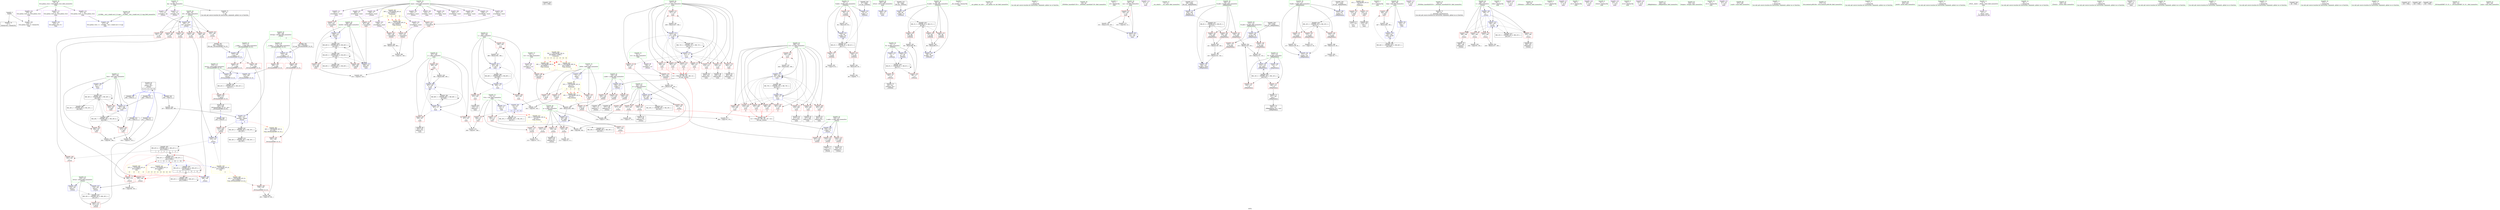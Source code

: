 digraph "SVFG" {
	label="SVFG";

	Node0x5628c3886b40 [shape=record,color=grey,label="{NodeID: 0\nNullPtr}"];
	Node0x5628c3886b40 -> Node0x5628c38b8620[style=solid];
	Node0x5628c3886b40 -> Node0x5628c38c3aa0[style=solid];
	Node0x5628c38cb7b0 [shape=record,color=grey,label="{NodeID: 360\n414 = cmp(412, 413, )\n}"];
	Node0x5628c38b9d70 [shape=record,color=red,label="{NodeID: 194\n450\<--297\n\<--best\nmain\n}"];
	Node0x5628c38b6f00 [shape=record,color=purple,label="{NodeID: 111\n431\<--17\narrayidx40\<--maze\nmain\n}"];
	Node0x5628c38b6f00 -> Node0x5628c38bb6a0[style=solid];
	Node0x5628c38b5260 [shape=record,color=green,label="{NodeID: 28\n36\<--40\nllvm.global_ctors\<--llvm.global_ctors_field_insensitive\nGlob }"];
	Node0x5628c38b5260 -> Node0x5628c38bc110[style=solid];
	Node0x5628c38b5260 -> Node0x5628c38bc210[style=solid];
	Node0x5628c38b5260 -> Node0x5628c38bc310[style=solid];
	Node0x5628c3910940 [shape=record,color=black,label="{NodeID: 554\n452 = PHI()\n}"];
	Node0x5628c38c1290 [shape=record,color=black,label="{NodeID: 388\nMR_42V_2 = PHI(MR_42V_3, MR_42V_1, )\npts\{210000 \}\n}"];
	Node0x5628c38c1290 -> Node0x5628c38c1290[style=dashed];
	Node0x5628c38c1290 -> Node0x5628c38e29e0[style=dashed];
	Node0x5628c38bb430 [shape=record,color=red,label="{NodeID: 222\n437\<--311\n\<--j17\nmain\n}"];
	Node0x5628c38bb430 -> Node0x5628c38c9b30[style=solid];
	Node0x5628c38bcf70 [shape=record,color=red,label="{NodeID: 139\n93\<--70\n\<--P.addr\n_Z3Powxx\n}"];
	Node0x5628c38bcf70 -> Node0x5628c38c9e30[style=solid];
	Node0x5628c38b79d0 [shape=record,color=green,label="{NodeID: 56\n295\<--296\nretval\<--retval_field_insensitive\nmain\n}"];
	Node0x5628c38b79d0 -> Node0x5628c38c52c0[style=solid];
	Node0x5628c38e88e0 [shape=record,color=black,label="{NodeID: 416\nMR_2V_3 = PHI(MR_2V_4, MR_2V_2, )\npts\{69 \}\n}"];
	Node0x5628c38e88e0 -> Node0x5628c38bcb60[style=dashed];
	Node0x5628c38e88e0 -> Node0x5628c38bcc30[style=dashed];
	Node0x5628c38e88e0 -> Node0x5628c38bcd00[style=dashed];
	Node0x5628c38e88e0 -> Node0x5628c38c3f40[style=dashed];
	Node0x5628c38c4aa0 [shape=record,color=blue,label="{NodeID: 250\n162\<--202\np\<--add\n_Z3recii\n}"];
	Node0x5628c38c4aa0 -> Node0x5628c38be490[style=dashed];
	Node0x5628c38c4aa0 -> Node0x5628c38be560[style=dashed];
	Node0x5628c38c4aa0 -> Node0x5628c38be630[style=dashed];
	Node0x5628c38c4aa0 -> Node0x5628c38be700[style=dashed];
	Node0x5628c38c4aa0 -> Node0x5628c38c4aa0[style=dashed];
	Node0x5628c38c4aa0 -> Node0x5628c38e6fe0[style=dashed];
	Node0x5628c38be630 [shape=record,color=red,label="{NodeID: 167\n226\<--162\n\<--p\n_Z3recii\n}"];
	Node0x5628c38be630 -> Node0x5628c38b8fa0[style=solid];
	Node0x5628c38b9210 [shape=record,color=black,label="{NodeID: 84\n237\<--236\nidxprom23\<--\n_Z3recii\n}"];
	Node0x5628c38a6990 [shape=record,color=green,label="{NodeID: 1\n7\<--1\n__dso_handle\<--dummyObj\nGlob }"];
	Node0x5628c38cb930 [shape=record,color=grey,label="{NodeID: 361\n80 = cmp(79, 81, )\n}"];
	Node0x5628c38b9e40 [shape=record,color=red,label="{NodeID: 195\n423\<--299\n\<--bestId\nmain\n}"];
	Node0x5628c38b9e40 -> Node0x5628c38cbab0[style=solid];
	Node0x5628c38b6fd0 [shape=record,color=purple,label="{NodeID: 112\n174\<--19\narrayidx\<--dp\n_Z3recii\n}"];
	Node0x5628c38b5330 [shape=record,color=green,label="{NodeID: 29\n41\<--42\n__cxx_global_var_init\<--__cxx_global_var_init_field_insensitive\n}"];
	Node0x5628c3910a10 [shape=record,color=black,label="{NodeID: 555\n66 = PHI()\n0th arg _Z3Powxx }"];
	Node0x5628c3910a10 -> Node0x5628c38c3b30[style=solid];
	Node0x5628c38bb500 [shape=record,color=red,label="{NodeID: 223\n407\<--406\n\<--arrayidx28\nmain\n}"];
	Node0x5628c38bb500 -> Node0x5628c38c5c80[style=solid];
	Node0x5628c38bd040 [shape=record,color=red,label="{NodeID: 140\n88\<--72\n\<--R\n_Z3Powxx\n}"];
	Node0x5628c38bd040 -> Node0x5628c38c9cb0[style=solid];
	Node0x5628c38b7aa0 [shape=record,color=green,label="{NodeID: 57\n297\<--298\nbest\<--best_field_insensitive\nmain\n}"];
	Node0x5628c38b7aa0 -> Node0x5628c38b9bd0[style=solid];
	Node0x5628c38b7aa0 -> Node0x5628c38b9ca0[style=solid];
	Node0x5628c38b7aa0 -> Node0x5628c38b9d70[style=solid];
	Node0x5628c38b7aa0 -> Node0x5628c38c5940[style=solid];
	Node0x5628c38b7aa0 -> Node0x5628c38c5bb0[style=solid];
	Node0x5628c38e8de0 [shape=record,color=black,label="{NodeID: 417\nMR_4V_3 = PHI(MR_4V_4, MR_4V_2, )\npts\{71 \}\n}"];
	Node0x5628c38e8de0 -> Node0x5628c38bcdd0[style=dashed];
	Node0x5628c38e8de0 -> Node0x5628c38bcea0[style=dashed];
	Node0x5628c38e8de0 -> Node0x5628c38bcf70[style=dashed];
	Node0x5628c38e8de0 -> Node0x5628c38c3e70[style=dashed];
	Node0x5628c38c4b70 [shape=record,color=blue,label="{NodeID: 251\n164\<--209\nq\<--add8\n_Z3recii\n}"];
	Node0x5628c38c4b70 -> Node0x5628c38be7d0[style=dashed];
	Node0x5628c38c4b70 -> Node0x5628c38be8a0[style=dashed];
	Node0x5628c38c4b70 -> Node0x5628c38be970[style=dashed];
	Node0x5628c38c4b70 -> Node0x5628c38bea40[style=dashed];
	Node0x5628c38c4b70 -> Node0x5628c38c4b70[style=dashed];
	Node0x5628c38c4b70 -> Node0x5628c38e74e0[style=dashed];
	Node0x5628c38be700 [shape=record,color=red,label="{NodeID: 168\n244\<--162\n\<--p\n_Z3recii\n|{<s0>3}}"];
	Node0x5628c38be700:s0 -> Node0x5628c3910eb0[style=solid,color=red];
	Node0x5628c38b92e0 [shape=record,color=black,label="{NodeID: 85\n151\<--265\n_Z3recii_ret\<--\n_Z3recii\n|{<s0>3|<s1>11|<s2>12|<s3>13|<s4>14}}"];
	Node0x5628c38b92e0:s0 -> Node0x5628c390fce0[style=solid,color=blue];
	Node0x5628c38b92e0:s1 -> Node0x5628c39103b0[style=solid,color=blue];
	Node0x5628c38b92e0:s2 -> Node0x5628c39104f0[style=solid,color=blue];
	Node0x5628c38b92e0:s3 -> Node0x5628c39106c0[style=solid,color=blue];
	Node0x5628c38b92e0:s4 -> Node0x5628c3910800[style=solid,color=blue];
	Node0x5628c389cab0 [shape=record,color=green,label="{NodeID: 2\n13\<--1\n\<--dummyObj\nCan only get source location for instruction, argument, global var or function.}"];
	Node0x5628c38cbab0 [shape=record,color=grey,label="{NodeID: 362\n424 = cmp(422, 423, )\n}"];
	Node0x5628c38b9f10 [shape=record,color=red,label="{NodeID: 196\n449\<--299\n\<--bestId\nmain\n}"];
	Node0x5628c38b70a0 [shape=record,color=purple,label="{NodeID: 113\n177\<--19\narrayidx2\<--dp\n_Z3recii\n}"];
	Node0x5628c38b70a0 -> Node0x5628c38c4760[style=solid];
	Node0x5628c38b5400 [shape=record,color=green,label="{NodeID: 30\n45\<--46\n_ZNSt8ios_base4InitC1Ev\<--_ZNSt8ios_base4InitC1Ev_field_insensitive\n}"];
	Node0x5628c3910ae0 [shape=record,color=black,label="{NodeID: 556\n67 = PHI()\n1st arg _Z3Powxx }"];
	Node0x5628c3910ae0 -> Node0x5628c38c3c00[style=solid];
	Node0x5628c38bb5d0 [shape=record,color=red,label="{NodeID: 224\n422\<--421\n\<--arrayidx34\nmain\n}"];
	Node0x5628c38bb5d0 -> Node0x5628c38cbab0[style=solid];
	Node0x5628c38bd110 [shape=record,color=red,label="{NodeID: 141\n101\<--72\n\<--R\n_Z3Powxx\n}"];
	Node0x5628c38bd110 -> Node0x5628c38b89f0[style=solid];
	Node0x5628c38b7b70 [shape=record,color=green,label="{NodeID: 58\n299\<--300\nbestId\<--bestId_field_insensitive\nmain\n}"];
	Node0x5628c38b7b70 -> Node0x5628c38b9e40[style=solid];
	Node0x5628c38b7b70 -> Node0x5628c38b9f10[style=solid];
	Node0x5628c38b7b70 -> Node0x5628c38c5c80[style=solid];
	Node0x5628c38b7b70 -> Node0x5628c38c5d50[style=solid];
	Node0x5628c38e92e0 [shape=record,color=black,label="{NodeID: 418\nMR_6V_3 = PHI(MR_6V_5, MR_6V_2, )\npts\{73 \}\n}"];
	Node0x5628c38e92e0 -> Node0x5628c38bd040[style=dashed];
	Node0x5628c38e92e0 -> Node0x5628c38bd110[style=dashed];
	Node0x5628c38e92e0 -> Node0x5628c38c3da0[style=dashed];
	Node0x5628c38e92e0 -> Node0x5628c38e92e0[style=dashed];
	Node0x5628c38c4c40 [shape=record,color=blue,label="{NodeID: 252\n168\<--247\nref.tmp\<--add28\n_Z3recii\n|{|<s2>4}}"];
	Node0x5628c38c4c40 -> Node0x5628c38bf330[style=dashed];
	Node0x5628c38c4c40 -> Node0x5628c38e3de0[style=dashed];
	Node0x5628c38c4c40:s2 -> Node0x5628c38efc80[style=dashed,color=red];
	Node0x5628c38be7d0 [shape=record,color=red,label="{NodeID: 169\n214\<--164\n\<--q\n_Z3recii\n}"];
	Node0x5628c38be7d0 -> Node0x5628c38cc230[style=solid];
	Node0x5628c38b93b0 [shape=record,color=black,label="{NodeID: 86\n267\<--290\n_ZSt3maxIiERKT_S2_S2__ret\<--\n_ZSt3maxIiERKT_S2_S2_\n|{<s0>4}}"];
	Node0x5628c38b93b0:s0 -> Node0x5628c3910070[style=solid,color=blue];
	Node0x5628c389c990 [shape=record,color=green,label="{NodeID: 3\n22\<--1\n.str\<--dummyObj\nGlob }"];
	Node0x5628c38eeb80 [shape=record,color=yellow,style=double,label="{NodeID: 446\n36V_1 = ENCHI(MR_36V_0)\npts\{90000 \}\nFun[_Z3recii]|{|<s1>3}}"];
	Node0x5628c38eeb80 -> Node0x5628c38beff0[style=dashed];
	Node0x5628c38eeb80:s1 -> Node0x5628c38eeb80[style=dashed,color=red];
	Node0x5628c38cbc30 [shape=record,color=grey,label="{NodeID: 363\n86 = cmp(84, 77, )\n}"];
	Node0x5628c38b9fe0 [shape=record,color=red,label="{NodeID: 197\n330\<--301\n\<--cas\nmain\n}"];
	Node0x5628c38b9fe0 -> Node0x5628c38caa30[style=solid];
	Node0x5628c38b9fe0 -> Node0x5628c38ccb30[style=solid];
	Node0x5628c38b7170 [shape=record,color=purple,label="{NodeID: 114\n315\<--22\n\<--.str\nmain\n}"];
	Node0x5628c38b54d0 [shape=record,color=green,label="{NodeID: 31\n51\<--52\n__cxa_atexit\<--__cxa_atexit_field_insensitive\n}"];
	Node0x5628c3910bb0 [shape=record,color=black,label="{NodeID: 557\n106 = PHI()\n0th arg _Z6BigModxxx }"];
	Node0x5628c3910bb0 -> Node0x5628c38c4010[style=solid];
	Node0x5628c38c1970 [shape=record,color=black,label="{NodeID: 391\nMR_45V_3 = PHI(MR_45V_4, MR_45V_2, )\npts\{271 \}\n}"];
	Node0x5628c38c1970 -> Node0x5628c38bf4d0[style=dashed];
	Node0x5628c38bb6a0 [shape=record,color=red,label="{NodeID: 225\n432\<--431\n\<--arrayidx40\nmain\n}"];
	Node0x5628c38bb6a0 -> Node0x5628c38c5d50[style=solid];
	Node0x5628c38bd1e0 [shape=record,color=red,label="{NodeID: 142\n130\<--109\n\<--B.addr\n_Z6BigModxxx\n}"];
	Node0x5628c38bd1e0 -> Node0x5628c38caeb0[style=solid];
	Node0x5628c38b7c40 [shape=record,color=green,label="{NodeID: 59\n301\<--302\ncas\<--cas_field_insensitive\nmain\n}"];
	Node0x5628c38b7c40 -> Node0x5628c38b9fe0[style=solid];
	Node0x5628c38b7c40 -> Node0x5628c38c5460[style=solid];
	Node0x5628c38e97e0 [shape=record,color=black,label="{NodeID: 419\nMR_10V_3 = PHI(MR_10V_4, MR_10V_2, )\npts\{112 \}\n}"];
	Node0x5628c38e97e0 -> Node0x5628c38bd450[style=dashed];
	Node0x5628c38e97e0 -> Node0x5628c38bd520[style=dashed];
	Node0x5628c38e97e0 -> Node0x5628c38bd5f0[style=dashed];
	Node0x5628c38e97e0 -> Node0x5628c38c4420[style=dashed];
	Node0x5628c38c4d10 [shape=record,color=blue,label="{NodeID: 253\n253\<--252\n\<--\n_Z3recii\n}"];
	Node0x5628c38c4d10 -> Node0x5628c38e42e0[style=dashed];
	Node0x5628c38be8a0 [shape=record,color=red,label="{NodeID: 170\n221\<--164\n\<--q\n_Z3recii\n}"];
	Node0x5628c38be8a0 -> Node0x5628c38ccfb0[style=solid];
	Node0x5628c38b9480 [shape=record,color=black,label="{NodeID: 87\n317\<--314\ncall\<--\nmain\n}"];
	Node0x5628c38a7010 [shape=record,color=green,label="{NodeID: 4\n24\<--1\n.str.1\<--dummyObj\nGlob }"];
	Node0x5628c38eec60 [shape=record,color=yellow,style=double,label="{NodeID: 447\n38V_1 = ENCHI(MR_38V_0)\npts\{110000 \}\nFun[_Z3recii]|{|<s1>3}}"];
	Node0x5628c38eec60 -> Node0x5628c38bf0c0[style=dashed];
	Node0x5628c38eec60:s1 -> Node0x5628c38eec60[style=dashed,color=red];
	Node0x5628c38cbdb0 [shape=record,color=grey,label="{NodeID: 364\n212 = cmp(211, 13, )\n}"];
	Node0x5628c38ba0b0 [shape=record,color=red,label="{NodeID: 198\n446\<--303\n\<--loop\nmain\n}"];
	Node0x5628c38ba0b0 -> Node0x5628c38ca5b0[style=solid];
	Node0x5628c38b7240 [shape=record,color=purple,label="{NodeID: 115\n316\<--24\n\<--.str.1\nmain\n}"];
	Node0x5628c38b55a0 [shape=record,color=green,label="{NodeID: 32\n50\<--56\n_ZNSt8ios_base4InitD1Ev\<--_ZNSt8ios_base4InitD1Ev_field_insensitive\n}"];
	Node0x5628c38b55a0 -> Node0x5628c38b88f0[style=solid];
	Node0x5628c3910cb0 [shape=record,color=black,label="{NodeID: 558\n107 = PHI()\n1st arg _Z6BigModxxx }"];
	Node0x5628c3910cb0 -> Node0x5628c38c40e0[style=solid];
	Node0x5628c38bb770 [shape=record,color=blue,label="{NodeID: 226\n12\<--13\nROW\<--\nGlob }"];
	Node0x5628c38bb770 -> Node0x5628c38ef010[style=dashed];
	Node0x5628c38bd2b0 [shape=record,color=red,label="{NodeID: 143\n139\<--109\n\<--B.addr\n_Z6BigModxxx\n}"];
	Node0x5628c38bd2b0 -> Node0x5628c38cb1b0[style=solid];
	Node0x5628c38b7d10 [shape=record,color=green,label="{NodeID: 60\n303\<--304\nloop\<--loop_field_insensitive\nmain\n}"];
	Node0x5628c38b7d10 -> Node0x5628c38ba0b0[style=solid];
	Node0x5628c38b7d10 -> Node0x5628c38c5390[style=solid];
	Node0x5628c38b7d10 -> Node0x5628c38c5fc0[style=solid];
	Node0x5628c38e9ce0 [shape=record,color=black,label="{NodeID: 420\nMR_14V_3 = PHI(MR_14V_5, MR_14V_2, )\npts\{116 \}\n}"];
	Node0x5628c38e9ce0 -> Node0x5628c38bd860[style=dashed];
	Node0x5628c38e9ce0 -> Node0x5628c38bd930[style=dashed];
	Node0x5628c38e9ce0 -> Node0x5628c38c4350[style=dashed];
	Node0x5628c38e9ce0 -> Node0x5628c38e9ce0[style=dashed];
	Node0x5628c38c4de0 [shape=record,color=blue,label="{NodeID: 254\n166\<--258\ni\<--inc\n_Z3recii\n}"];
	Node0x5628c38c4de0 -> Node0x5628c38beb10[style=dashed];
	Node0x5628c38c4de0 -> Node0x5628c38bebe0[style=dashed];
	Node0x5628c38c4de0 -> Node0x5628c38becb0[style=dashed];
	Node0x5628c38c4de0 -> Node0x5628c38bed80[style=dashed];
	Node0x5628c38c4de0 -> Node0x5628c38c4de0[style=dashed];
	Node0x5628c38c4de0 -> Node0x5628c38e79e0[style=dashed];
	Node0x5628c38be970 [shape=record,color=red,label="{NodeID: 171\n229\<--164\n\<--q\n_Z3recii\n}"];
	Node0x5628c38be970 -> Node0x5628c38b9070[style=solid];
	Node0x5628c38b9550 [shape=record,color=black,label="{NodeID: 88\n323\<--320\ncall1\<--\nmain\n}"];
	Node0x5628c3886da0 [shape=record,color=green,label="{NodeID: 5\n26\<--1\nstdin\<--dummyObj\nGlob }"];
	Node0x5628c38eed40 [shape=record,color=yellow,style=double,label="{NodeID: 448\n40V_1 = ENCHI(MR_40V_0)\npts\{180000 \}\nFun[_Z3recii]|{|<s2>3}}"];
	Node0x5628c38eed40 -> Node0x5628c38bf190[style=dashed];
	Node0x5628c38eed40 -> Node0x5628c38bf260[style=dashed];
	Node0x5628c38eed40:s2 -> Node0x5628c38eed40[style=dashed,color=red];
	Node0x5628c38cbf30 [shape=record,color=grey,label="{NodeID: 365\n127 = cmp(126, 77, )\n}"];
	Node0x5628c38ba180 [shape=record,color=red,label="{NodeID: 199\n341\<--305\n\<--i\nmain\n}"];
	Node0x5628c38ba180 -> Node0x5628c38cce30[style=solid];
	Node0x5628c38bbc30 [shape=record,color=purple,label="{NodeID: 116\n321\<--27\n\<--.str.2\nmain\n}"];
	Node0x5628c38b5670 [shape=record,color=green,label="{NodeID: 33\n63\<--64\n_Z3Powxx\<--_Z3Powxx_field_insensitive\n}"];
	Node0x5628c3910db0 [shape=record,color=black,label="{NodeID: 559\n108 = PHI()\n2nd arg _Z6BigModxxx }"];
	Node0x5628c3910db0 -> Node0x5628c38c41b0[style=solid];
	Node0x5628c38bb870 [shape=record,color=blue,label="{NodeID: 227\n15\<--13\nCOL\<--\nGlob }"];
	Node0x5628c38bb870 -> Node0x5628c3893f10[style=dashed];
	Node0x5628c38bd380 [shape=record,color=red,label="{NodeID: 144\n140\<--109\n\<--B.addr\n_Z6BigModxxx\n}"];
	Node0x5628c38bd380 -> Node0x5628c38cb1b0[style=solid];
	Node0x5628c38b7de0 [shape=record,color=green,label="{NodeID: 61\n305\<--306\ni\<--i_field_insensitive\nmain\n}"];
	Node0x5628c38b7de0 -> Node0x5628c38ba180[style=solid];
	Node0x5628c38b7de0 -> Node0x5628c38ba250[style=solid];
	Node0x5628c38b7de0 -> Node0x5628c38ba320[style=solid];
	Node0x5628c38b7de0 -> Node0x5628c38c5600[style=solid];
	Node0x5628c38b7de0 -> Node0x5628c38c5870[style=solid];
	Node0x5628c38ea1e0 [shape=record,color=black,label="{NodeID: 421\nMR_8V_3 = PHI(MR_8V_4, MR_8V_2, )\npts\{110 \}\n}"];
	Node0x5628c38ea1e0 -> Node0x5628c38bd1e0[style=dashed];
	Node0x5628c38ea1e0 -> Node0x5628c38bd2b0[style=dashed];
	Node0x5628c38ea1e0 -> Node0x5628c38bd380[style=dashed];
	Node0x5628c38ea1e0 -> Node0x5628c38c44f0[style=dashed];
	Node0x5628c38c96b0 [shape=record,color=grey,label="{NodeID: 338\n98 = Binary(96, 97, )\n}"];
	Node0x5628c38c96b0 -> Node0x5628c38c3f40[style=solid];
	Node0x5628c38c4eb0 [shape=record,color=blue,label="{NodeID: 255\n154\<--262\nretval\<--\n_Z3recii\n}"];
	Node0x5628c38c4eb0 -> Node0x5628c38e6ae0[style=dashed];
	Node0x5628c38bea40 [shape=record,color=red,label="{NodeID: 172\n245\<--164\n\<--q\n_Z3recii\n|{<s0>3}}"];
	Node0x5628c38bea40:s0 -> Node0x5628c39113c0[style=solid,color=red];
	Node0x5628c38b9620 [shape=record,color=black,label="{NodeID: 89\n352\<--351\nidxprom\<--\nmain\n}"];
	Node0x5628c389cc60 [shape=record,color=green,label="{NodeID: 6\n27\<--1\n.str.2\<--dummyObj\nGlob }"];
	Node0x5628c38cc0b0 [shape=record,color=grey,label="{NodeID: 366\n219 = cmp(217, 218, )\n}"];
	Node0x5628c38ba250 [shape=record,color=red,label="{NodeID: 200\n351\<--305\n\<--i\nmain\n}"];
	Node0x5628c38ba250 -> Node0x5628c38b9620[style=solid];
	Node0x5628c38bbd00 [shape=record,color=purple,label="{NodeID: 117\n322\<--29\n\<--.str.3\nmain\n}"];
	Node0x5628c38b5740 [shape=record,color=green,label="{NodeID: 34\n68\<--69\nB.addr\<--B.addr_field_insensitive\n_Z3Powxx\n}"];
	Node0x5628c38b5740 -> Node0x5628c38bcb60[style=solid];
	Node0x5628c38b5740 -> Node0x5628c38bcc30[style=solid];
	Node0x5628c38b5740 -> Node0x5628c38bcd00[style=solid];
	Node0x5628c38b5740 -> Node0x5628c38c3b30[style=solid];
	Node0x5628c38b5740 -> Node0x5628c38c3f40[style=solid];
	Node0x5628c3910eb0 [shape=record,color=black,label="{NodeID: 560\n152 = PHI(244, 388, 391, 397, 410, )\n0th arg _Z3recii }"];
	Node0x5628c3910eb0 -> Node0x5628c38c45c0[style=solid];
	Node0x5628c38bb970 [shape=record,color=blue,label="{NodeID: 228\n476\<--37\nllvm.global_ctors_0\<--\nGlob }"];
	Node0x5628c38bd450 [shape=record,color=red,label="{NodeID: 145\n122\<--111\n\<--P.addr\n_Z6BigModxxx\n}"];
	Node0x5628c38bd450 -> Node0x5628c38cc9b0[style=solid];
	Node0x5628c38b7eb0 [shape=record,color=green,label="{NodeID: 62\n307\<--308\nj\<--j_field_insensitive\nmain\n}"];
	Node0x5628c38b7eb0 -> Node0x5628c38ba3f0[style=solid];
	Node0x5628c38b7eb0 -> Node0x5628c38ba4c0[style=solid];
	Node0x5628c38b7eb0 -> Node0x5628c38ba590[style=solid];
	Node0x5628c38b7eb0 -> Node0x5628c38c56d0[style=solid];
	Node0x5628c38b7eb0 -> Node0x5628c38c57a0[style=solid];
	Node0x5628c38c9830 [shape=record,color=grey,label="{NodeID: 339\n202 = Binary(197, 201, )\n}"];
	Node0x5628c38c9830 -> Node0x5628c38c4aa0[style=solid];
	Node0x5628c38c4f80 [shape=record,color=blue,label="{NodeID: 256\n272\<--268\n__a.addr\<--__a\n_ZSt3maxIiERKT_S2_S2_\n}"];
	Node0x5628c38c4f80 -> Node0x5628c38bf5a0[style=dashed];
	Node0x5628c38c4f80 -> Node0x5628c38bf670[style=dashed];
	Node0x5628c38beb10 [shape=record,color=red,label="{NodeID: 173\n193\<--166\n\<--i\n_Z3recii\n}"];
	Node0x5628c38beb10 -> Node0x5628c38cb630[style=solid];
	Node0x5628c38b96f0 [shape=record,color=black,label="{NodeID: 90\n355\<--354\nidxprom7\<--\nmain\n}"];
	Node0x5628c38a5d90 [shape=record,color=green,label="{NodeID: 7\n29\<--1\n.str.3\<--dummyObj\nGlob }"];
	Node0x5628c38eef00 [shape=record,color=yellow,style=double,label="{NodeID: 450\n52V_1 = ENCHI(MR_52V_0)\npts\{1 \}\nFun[main]}"];
	Node0x5628c38eef00 -> Node0x5628c38bc9c0[style=dashed];
	Node0x5628c38eef00 -> Node0x5628c38bca90[style=dashed];
	Node0x5628c38cc230 [shape=record,color=grey,label="{NodeID: 367\n215 = cmp(214, 13, )\n}"];
	Node0x5628c38ba320 [shape=record,color=red,label="{NodeID: 201\n365\<--305\n\<--i\nmain\n}"];
	Node0x5628c38ba320 -> Node0x5628c38cb330[style=solid];
	Node0x5628c38bbdd0 [shape=record,color=purple,label="{NodeID: 118\n325\<--32\n\<--.str.4\nmain\n}"];
	Node0x5628c38b5810 [shape=record,color=green,label="{NodeID: 35\n70\<--71\nP.addr\<--P.addr_field_insensitive\n_Z3Powxx\n}"];
	Node0x5628c38b5810 -> Node0x5628c38bcdd0[style=solid];
	Node0x5628c38b5810 -> Node0x5628c38bcea0[style=solid];
	Node0x5628c38b5810 -> Node0x5628c38bcf70[style=solid];
	Node0x5628c38b5810 -> Node0x5628c38c3c00[style=solid];
	Node0x5628c38b5810 -> Node0x5628c38c3e70[style=solid];
	Node0x5628c39113c0 [shape=record,color=black,label="{NodeID: 561\n153 = PHI(245, 389, 392, 398, 411, )\n1st arg _Z3recii }"];
	Node0x5628c39113c0 -> Node0x5628c38c4690[style=solid];
	Node0x5628c38bba70 [shape=record,color=blue,label="{NodeID: 229\n477\<--38\nllvm.global_ctors_1\<--_GLOBAL__sub_I_shakil.sust_0_0.cpp\nGlob }"];
	Node0x5628c38bd520 [shape=record,color=red,label="{NodeID: 146\n125\<--111\n\<--P.addr\n_Z6BigModxxx\n}"];
	Node0x5628c38bd520 -> Node0x5628c38ca2b0[style=solid];
	Node0x5628c38b7f80 [shape=record,color=green,label="{NodeID: 63\n309\<--310\ni13\<--i13_field_insensitive\nmain\n}"];
	Node0x5628c38b7f80 -> Node0x5628c38ba660[style=solid];
	Node0x5628c38b7f80 -> Node0x5628c38ba730[style=solid];
	Node0x5628c38b7f80 -> Node0x5628c38ba800[style=solid];
	Node0x5628c38b7f80 -> Node0x5628c38ba8d0[style=solid];
	Node0x5628c38b7f80 -> Node0x5628c38ba9a0[style=solid];
	Node0x5628c38b7f80 -> Node0x5628c38baa70[style=solid];
	Node0x5628c38b7f80 -> Node0x5628c38bab40[style=solid];
	Node0x5628c38b7f80 -> Node0x5628c38bac10[style=solid];
	Node0x5628c38b7f80 -> Node0x5628c38bace0[style=solid];
	Node0x5628c38b7f80 -> Node0x5628c38c5a10[style=solid];
	Node0x5628c38b7f80 -> Node0x5628c38c5ef0[style=solid];
	Node0x5628c38eabe0 [shape=record,color=black,label="{NodeID: 423\nMR_58V_7 = PHI(MR_58V_5, MR_58V_6, )\npts\{298 \}\n}"];
	Node0x5628c38eabe0 -> Node0x5628c38b9bd0[style=dashed];
	Node0x5628c38eabe0 -> Node0x5628c38b9ca0[style=dashed];
	Node0x5628c38eabe0 -> Node0x5628c38c5bb0[style=dashed];
	Node0x5628c38eabe0 -> Node0x5628c38e4ce0[style=dashed];
	Node0x5628c38eabe0 -> Node0x5628c38eabe0[style=dashed];
	Node0x5628c38c99b0 [shape=record,color=grey,label="{NodeID: 340\n240 = Binary(239, 190, )\n}"];
	Node0x5628c38c99b0 -> Node0x5628c38cc530[style=solid];
	Node0x5628c38c5050 [shape=record,color=blue,label="{NodeID: 257\n274\<--269\n__b.addr\<--__b\n_ZSt3maxIiERKT_S2_S2_\n}"];
	Node0x5628c38c5050 -> Node0x5628c38bf740[style=dashed];
	Node0x5628c38c5050 -> Node0x5628c38bf810[style=dashed];
	Node0x5628c38bebe0 [shape=record,color=red,label="{NodeID: 174\n198\<--166\n\<--i\n_Z3recii\n}"];
	Node0x5628c38bebe0 -> Node0x5628c38b8e00[style=solid];
	Node0x5628c38b97c0 [shape=record,color=black,label="{NodeID: 91\n402\<--401\nidxprom25\<--\nmain\n}"];
	Node0x5628c38a5f10 [shape=record,color=green,label="{NodeID: 8\n31\<--1\nstdout\<--dummyObj\nGlob }"];
	Node0x5628c38ef010 [shape=record,color=yellow,style=double,label="{NodeID: 451\n16V_1 = ENCHI(MR_16V_0)\npts\{14 \}\nFun[main]|{|<s3>11|<s4>12|<s5>13|<s6>14}}"];
	Node0x5628c38ef010 -> Node0x5628c38bc4e0[style=dashed];
	Node0x5628c38ef010 -> Node0x5628c38bc5b0[style=dashed];
	Node0x5628c38ef010 -> Node0x5628c38bc680[style=dashed];
	Node0x5628c38ef010:s3 -> Node0x5628c38dbc60[style=dashed,color=red];
	Node0x5628c38ef010:s4 -> Node0x5628c38dbc60[style=dashed,color=red];
	Node0x5628c38ef010:s5 -> Node0x5628c38dbc60[style=dashed,color=red];
	Node0x5628c38ef010:s6 -> Node0x5628c38dbc60[style=dashed,color=red];
	Node0x5628c38cc3b0 [shape=record,color=grey,label="{NodeID: 368\n282 = cmp(279, 281, )\n}"];
	Node0x5628c38ba3f0 [shape=record,color=red,label="{NodeID: 202\n347\<--307\n\<--j\nmain\n}"];
	Node0x5628c38ba3f0 -> Node0x5628c38cccb0[style=solid];
	Node0x5628c38bbea0 [shape=record,color=purple,label="{NodeID: 119\n335\<--32\n\<--.str.4\nmain\n}"];
	Node0x5628c38b58e0 [shape=record,color=green,label="{NodeID: 36\n72\<--73\nR\<--R_field_insensitive\n_Z3Powxx\n}"];
	Node0x5628c38b58e0 -> Node0x5628c38bd040[style=solid];
	Node0x5628c38b58e0 -> Node0x5628c38bd110[style=solid];
	Node0x5628c38b58e0 -> Node0x5628c38c3cd0[style=solid];
	Node0x5628c38b58e0 -> Node0x5628c38c3da0[style=solid];
	Node0x5628c3911600 [shape=record,color=black,label="{NodeID: 562\n268 = PHI(243, )\n0th arg _ZSt3maxIiERKT_S2_S2_ }"];
	Node0x5628c3911600 -> Node0x5628c38c4f80[style=solid];
	Node0x5628c38c3aa0 [shape=record,color=blue, style = dotted,label="{NodeID: 230\n478\<--3\nllvm.global_ctors_2\<--dummyVal\nGlob }"];
	Node0x5628c38bd5f0 [shape=record,color=red,label="{NodeID: 147\n136\<--111\n\<--P.addr\n_Z6BigModxxx\n}"];
	Node0x5628c38bd5f0 -> Node0x5628c38cad30[style=solid];
	Node0x5628c38b8050 [shape=record,color=green,label="{NodeID: 64\n311\<--312\nj17\<--j17_field_insensitive\nmain\n}"];
	Node0x5628c38b8050 -> Node0x5628c38badb0[style=solid];
	Node0x5628c38b8050 -> Node0x5628c38bae80[style=solid];
	Node0x5628c38b8050 -> Node0x5628c38baf50[style=solid];
	Node0x5628c38b8050 -> Node0x5628c38bb020[style=solid];
	Node0x5628c38b8050 -> Node0x5628c38bb0f0[style=solid];
	Node0x5628c38b8050 -> Node0x5628c38bb1c0[style=solid];
	Node0x5628c38b8050 -> Node0x5628c38bb290[style=solid];
	Node0x5628c38b8050 -> Node0x5628c38bb360[style=solid];
	Node0x5628c38b8050 -> Node0x5628c38bb430[style=solid];
	Node0x5628c38b8050 -> Node0x5628c38c5ae0[style=solid];
	Node0x5628c38b8050 -> Node0x5628c38c5e20[style=solid];
	Node0x5628c38eb0e0 [shape=record,color=black,label="{NodeID: 424\nMR_60V_6 = PHI(MR_60V_8, MR_60V_5, )\npts\{300 \}\n}"];
	Node0x5628c38eb0e0 -> Node0x5628c38b9e40[style=dashed];
	Node0x5628c38eb0e0 -> Node0x5628c38c5c80[style=dashed];
	Node0x5628c38eb0e0 -> Node0x5628c38c5d50[style=dashed];
	Node0x5628c38eb0e0 -> Node0x5628c38e51e0[style=dashed];
	Node0x5628c38eb0e0 -> Node0x5628c38eb0e0[style=dashed];
	Node0x5628c38c9b30 [shape=record,color=grey,label="{NodeID: 341\n438 = Binary(437, 190, )\n}"];
	Node0x5628c38c9b30 -> Node0x5628c38c5e20[style=solid];
	Node0x5628c38c5120 [shape=record,color=blue,label="{NodeID: 258\n270\<--284\nretval\<--\n_ZSt3maxIiERKT_S2_S2_\n}"];
	Node0x5628c38c5120 -> Node0x5628c38c1970[style=dashed];
	Node0x5628c38becb0 [shape=record,color=red,label="{NodeID: 175\n205\<--166\n\<--i\n_Z3recii\n}"];
	Node0x5628c38becb0 -> Node0x5628c38b8ed0[style=solid];
	Node0x5628c38b9890 [shape=record,color=black,label="{NodeID: 92\n405\<--404\nidxprom27\<--\nmain\n}"];
	Node0x5628c38a6030 [shape=record,color=green,label="{NodeID: 9\n32\<--1\n.str.4\<--dummyObj\nGlob }"];
	Node0x5628c38cc530 [shape=record,color=grey,label="{NodeID: 369\n241 = cmp(232, 240, )\n}"];
	Node0x5628c38ba4c0 [shape=record,color=red,label="{NodeID: 203\n354\<--307\n\<--j\nmain\n}"];
	Node0x5628c38ba4c0 -> Node0x5628c38b96f0[style=solid];
	Node0x5628c38bbf70 [shape=record,color=purple,label="{NodeID: 120\n357\<--32\n\<--.str.4\nmain\n}"];
	Node0x5628c38b59b0 [shape=record,color=green,label="{NodeID: 37\n103\<--104\n_Z6BigModxxx\<--_Z6BigModxxx_field_insensitive\n}"];
	Node0x5628c3911710 [shape=record,color=black,label="{NodeID: 563\n269 = PHI(168, )\n1st arg _ZSt3maxIiERKT_S2_S2_ }"];
	Node0x5628c3911710 -> Node0x5628c38c5050[style=solid];
	Node0x5628c38e29e0 [shape=record,color=black,label="{NodeID: 397\nMR_42V_4 = PHI(MR_42V_8, MR_42V_3, )\npts\{210000 \}\n|{|<s2>11|<s3>11|<s4>11|<s5>11}}"];
	Node0x5628c38e29e0 -> Node0x5628c38c1290[style=dashed];
	Node0x5628c38e29e0 -> Node0x5628c38e29e0[style=dashed];
	Node0x5628c38e29e0:s2 -> Node0x5628c38bee50[style=dashed,color=red];
	Node0x5628c38e29e0:s3 -> Node0x5628c38bef20[style=dashed,color=red];
	Node0x5628c38e29e0:s4 -> Node0x5628c38c4900[style=dashed,color=red];
	Node0x5628c38e29e0:s5 -> Node0x5628c38e83e0[style=dashed,color=red];
	Node0x5628c38c3b30 [shape=record,color=blue,label="{NodeID: 231\n68\<--66\nB.addr\<--B\n_Z3Powxx\n}"];
	Node0x5628c38c3b30 -> Node0x5628c38e88e0[style=dashed];
	Node0x5628c38bd6c0 [shape=record,color=red,label="{NodeID: 148\n132\<--113\n\<--M.addr\n_Z6BigModxxx\n}"];
	Node0x5628c38bd6c0 -> Node0x5628c38cabb0[style=solid];
	Node0x5628c38b8120 [shape=record,color=green,label="{NodeID: 65\n318\<--319\nfreopen\<--freopen_field_insensitive\n}"];
	Node0x5628c38c9cb0 [shape=record,color=grey,label="{NodeID: 342\n90 = Binary(88, 89, )\n}"];
	Node0x5628c38c9cb0 -> Node0x5628c38c3da0[style=solid];
	Node0x5628c38c51f0 [shape=record,color=blue,label="{NodeID: 259\n270\<--287\nretval\<--\n_ZSt3maxIiERKT_S2_S2_\n}"];
	Node0x5628c38c51f0 -> Node0x5628c38c1970[style=dashed];
	Node0x5628c38bed80 [shape=record,color=red,label="{NodeID: 176\n257\<--166\n\<--i\n_Z3recii\n}"];
	Node0x5628c38bed80 -> Node0x5628c38ca8b0[style=solid];
	Node0x5628c38b9960 [shape=record,color=black,label="{NodeID: 93\n417\<--416\nidxprom31\<--\nmain\n}"];
	Node0x5628c389c810 [shape=record,color=green,label="{NodeID: 10\n34\<--1\n.str.5\<--dummyObj\nGlob }"];
	Node0x5628c38cc6b0 [shape=record,color=grey,label="{NodeID: 370\n181 = cmp(180, 182, )\n}"];
	Node0x5628c38ba590 [shape=record,color=red,label="{NodeID: 204\n360\<--307\n\<--j\nmain\n}"];
	Node0x5628c38ba590 -> Node0x5628c38cb4b0[style=solid];
	Node0x5628c38bc040 [shape=record,color=purple,label="{NodeID: 121\n451\<--34\n\<--.str.5\nmain\n}"];
	Node0x5628c38b5a80 [shape=record,color=green,label="{NodeID: 38\n109\<--110\nB.addr\<--B.addr_field_insensitive\n_Z6BigModxxx\n}"];
	Node0x5628c38b5a80 -> Node0x5628c38bd1e0[style=solid];
	Node0x5628c38b5a80 -> Node0x5628c38bd2b0[style=solid];
	Node0x5628c38b5a80 -> Node0x5628c38bd380[style=solid];
	Node0x5628c38b5a80 -> Node0x5628c38c4010[style=solid];
	Node0x5628c38b5a80 -> Node0x5628c38c44f0[style=solid];
	Node0x5628c38c3c00 [shape=record,color=blue,label="{NodeID: 232\n70\<--67\nP.addr\<--P\n_Z3Powxx\n}"];
	Node0x5628c38c3c00 -> Node0x5628c38e8de0[style=dashed];
	Node0x5628c38bd790 [shape=record,color=red,label="{NodeID: 149\n142\<--113\n\<--M.addr\n_Z6BigModxxx\n}"];
	Node0x5628c38bd790 -> Node0x5628c38cb030[style=solid];
	Node0x5628c38b8220 [shape=record,color=green,label="{NodeID: 66\n327\<--328\nscanf\<--scanf_field_insensitive\n}"];
	Node0x5628c38c9e30 [shape=record,color=grey,label="{NodeID: 343\n94 = Binary(93, 85, )\n}"];
	Node0x5628c38c9e30 -> Node0x5628c38c3e70[style=solid];
	Node0x5628c38c52c0 [shape=record,color=blue,label="{NodeID: 260\n295\<--13\nretval\<--\nmain\n}"];
	Node0x5628c38bee50 [shape=record,color=red,label="{NodeID: 177\n180\<--179\n\<--\n_Z3recii\n}"];
	Node0x5628c38bee50 -> Node0x5628c38cc6b0[style=solid];
	Node0x5628c38b9a30 [shape=record,color=black,label="{NodeID: 94\n420\<--419\nidxprom33\<--\nmain\n}"];
	Node0x5628c389c8a0 [shape=record,color=green,label="{NodeID: 11\n37\<--1\n\<--dummyObj\nCan only get source location for instruction, argument, global var or function.}"];
	Node0x5628c38cc830 [shape=record,color=grey,label="{NodeID: 371\n386 = cmp(384, 385, )\n}"];
	Node0x5628c38ba660 [shape=record,color=red,label="{NodeID: 205\n378\<--309\n\<--i13\nmain\n}"];
	Node0x5628c38ba660 -> Node0x5628c38cd130[style=solid];
	Node0x5628c38bc110 [shape=record,color=purple,label="{NodeID: 122\n476\<--36\nllvm.global_ctors_0\<--llvm.global_ctors\nGlob }"];
	Node0x5628c38bc110 -> Node0x5628c38bb970[style=solid];
	Node0x5628c38b5b50 [shape=record,color=green,label="{NodeID: 39\n111\<--112\nP.addr\<--P.addr_field_insensitive\n_Z6BigModxxx\n}"];
	Node0x5628c38b5b50 -> Node0x5628c38bd450[style=solid];
	Node0x5628c38b5b50 -> Node0x5628c38bd520[style=solid];
	Node0x5628c38b5b50 -> Node0x5628c38bd5f0[style=solid];
	Node0x5628c38b5b50 -> Node0x5628c38c40e0[style=solid];
	Node0x5628c38b5b50 -> Node0x5628c38c4420[style=solid];
	Node0x5628c38c3cd0 [shape=record,color=blue,label="{NodeID: 233\n72\<--77\nR\<--\n_Z3Powxx\n}"];
	Node0x5628c38c3cd0 -> Node0x5628c38e92e0[style=dashed];
	Node0x5628c38bd860 [shape=record,color=red,label="{NodeID: 150\n129\<--115\n\<--R\n_Z6BigModxxx\n}"];
	Node0x5628c38bd860 -> Node0x5628c38caeb0[style=solid];
	Node0x5628c38b8320 [shape=record,color=green,label="{NodeID: 67\n373\<--374\nllvm.memset.p0i8.i64\<--llvm.memset.p0i8.i64_field_insensitive\n}"];
	Node0x5628c38c9fb0 [shape=record,color=grey,label="{NodeID: 344\n84 = Binary(83, 85, )\n}"];
	Node0x5628c38c9fb0 -> Node0x5628c38cbc30[style=solid];
	Node0x5628c38c5390 [shape=record,color=blue,label="{NodeID: 261\n303\<--13\nloop\<--\nmain\n}"];
	Node0x5628c38c5390 -> Node0x5628c38dc3e0[style=dashed];
	Node0x5628c38bef20 [shape=record,color=red,label="{NodeID: 178\n185\<--184\n\<--\n_Z3recii\n}"];
	Node0x5628c38bef20 -> Node0x5628c38c4830[style=solid];
	Node0x5628c38b9b00 [shape=record,color=black,label="{NodeID: 95\n427\<--426\nidxprom37\<--\nmain\n}"];
	Node0x5628c38a65f0 [shape=record,color=green,label="{NodeID: 12\n77\<--1\n\<--dummyObj\nCan only get source location for instruction, argument, global var or function.}"];
	Node0x5628c38cc9b0 [shape=record,color=grey,label="{NodeID: 372\n123 = cmp(122, 81, )\n}"];
	Node0x5628c38ba730 [shape=record,color=red,label="{NodeID: 206\n388\<--309\n\<--i13\nmain\n|{<s0>11}}"];
	Node0x5628c38ba730:s0 -> Node0x5628c3910eb0[style=solid,color=red];
	Node0x5628c38bc210 [shape=record,color=purple,label="{NodeID: 123\n477\<--36\nllvm.global_ctors_1\<--llvm.global_ctors\nGlob }"];
	Node0x5628c38bc210 -> Node0x5628c38bba70[style=solid];
	Node0x5628c38b5c20 [shape=record,color=green,label="{NodeID: 40\n113\<--114\nM.addr\<--M.addr_field_insensitive\n_Z6BigModxxx\n}"];
	Node0x5628c38b5c20 -> Node0x5628c38bd6c0[style=solid];
	Node0x5628c38b5c20 -> Node0x5628c38bd790[style=solid];
	Node0x5628c38b5c20 -> Node0x5628c38c41b0[style=solid];
	Node0x5628c38c3da0 [shape=record,color=blue,label="{NodeID: 234\n72\<--90\nR\<--mul\n_Z3Powxx\n}"];
	Node0x5628c38c3da0 -> Node0x5628c38e92e0[style=dashed];
	Node0x5628c38bd930 [shape=record,color=red,label="{NodeID: 151\n146\<--115\n\<--R\n_Z6BigModxxx\n}"];
	Node0x5628c38bd930 -> Node0x5628c38b8ac0[style=solid];
	Node0x5628c38b8420 [shape=record,color=green,label="{NodeID: 68\n453\<--454\nprintf\<--printf_field_insensitive\n}"];
	Node0x5628c38ca130 [shape=record,color=grey,label="{NodeID: 345\n209 = Binary(204, 208, )\n}"];
	Node0x5628c38ca130 -> Node0x5628c38c4b70[style=solid];
	Node0x5628c38c5460 [shape=record,color=blue,label="{NodeID: 262\n301\<--331\ncas\<--dec\nmain\n}"];
	Node0x5628c38c5460 -> Node0x5628c38b9fe0[style=dashed];
	Node0x5628c38c5460 -> Node0x5628c38c5460[style=dashed];
	Node0x5628c38beff0 [shape=record,color=red,label="{NodeID: 179\n201\<--200\n\<--arrayidx5\n_Z3recii\n}"];
	Node0x5628c38beff0 -> Node0x5628c38c9830[style=solid];
	Node0x5628c38b62d0 [shape=record,color=black,label="{NodeID: 96\n430\<--429\nidxprom39\<--\nmain\n}"];
	Node0x5628c38a66c0 [shape=record,color=green,label="{NodeID: 13\n81\<--1\n\<--dummyObj\nCan only get source location for instruction, argument, global var or function.}"];
	Node0x5628c38f4c90 [shape=record,color=yellow,style=double,label="{NodeID: 539\n42V_6 = CSCHI(MR_42V_4)\npts\{210000 \}\nCS[]|{|<s2>4}}"];
	Node0x5628c38f4c90 -> Node0x5628c38bf330[style=dashed];
	Node0x5628c38f4c90 -> Node0x5628c38c4d10[style=dashed];
	Node0x5628c38f4c90:s2 -> Node0x5628c38f0030[style=dashed,color=red];
	Node0x5628c38ccb30 [shape=record,color=grey,label="{NodeID: 373\n333 = cmp(330, 13, )\n}"];
	Node0x5628c38ba800 [shape=record,color=red,label="{NodeID: 207\n391\<--309\n\<--i13\nmain\n|{<s0>12}}"];
	Node0x5628c38ba800:s0 -> Node0x5628c3910eb0[style=solid,color=red];
	Node0x5628c38bc310 [shape=record,color=purple,label="{NodeID: 124\n478\<--36\nllvm.global_ctors_2\<--llvm.global_ctors\nGlob }"];
	Node0x5628c38bc310 -> Node0x5628c38c3aa0[style=solid];
	Node0x5628c38b5cf0 [shape=record,color=green,label="{NodeID: 41\n115\<--116\nR\<--R_field_insensitive\n_Z6BigModxxx\n}"];
	Node0x5628c38b5cf0 -> Node0x5628c38bd860[style=solid];
	Node0x5628c38b5cf0 -> Node0x5628c38bd930[style=solid];
	Node0x5628c38b5cf0 -> Node0x5628c38c4280[style=solid];
	Node0x5628c38b5cf0 -> Node0x5628c38c4350[style=solid];
	Node0x5628c38e3de0 [shape=record,color=black,label="{NodeID: 401\nMR_34V_3 = PHI(MR_34V_4, MR_34V_1, )\npts\{169 \}\n}"];
	Node0x5628c38e3de0 -> Node0x5628c38c4c40[style=dashed];
	Node0x5628c38e3de0 -> Node0x5628c38e3de0[style=dashed];
	Node0x5628c38e3de0 -> Node0x5628c38e7ee0[style=dashed];
	Node0x5628c38c3e70 [shape=record,color=blue,label="{NodeID: 235\n70\<--94\nP.addr\<--div\n_Z3Powxx\n}"];
	Node0x5628c38c3e70 -> Node0x5628c38e8de0[style=dashed];
	Node0x5628c38bda00 [shape=record,color=red,label="{NodeID: 152\n265\<--154\n\<--retval\n_Z3recii\n}"];
	Node0x5628c38bda00 -> Node0x5628c38b92e0[style=solid];
	Node0x5628c38b8520 [shape=record,color=green,label="{NodeID: 69\n38\<--472\n_GLOBAL__sub_I_shakil.sust_0_0.cpp\<--_GLOBAL__sub_I_shakil.sust_0_0.cpp_field_insensitive\n}"];
	Node0x5628c38b8520 -> Node0x5628c38bba70[style=solid];
	Node0x5628c38ca2b0 [shape=record,color=grey,label="{NodeID: 346\n126 = Binary(125, 85, )\n}"];
	Node0x5628c38ca2b0 -> Node0x5628c38cbf30[style=solid];
	Node0x5628c38c5530 [shape=record,color=blue,label="{NodeID: 263\n15\<--337\nCOL\<--\nmain\n|{|<s3>11|<s4>12|<s5>13|<s6>14}}"];
	Node0x5628c38c5530 -> Node0x5628c38bc820[style=dashed];
	Node0x5628c38c5530 -> Node0x5628c38bc8f0[style=dashed];
	Node0x5628c38c5530 -> Node0x5628c3893f10[style=dashed];
	Node0x5628c38c5530:s3 -> Node0x5628c38ee400[style=dashed,color=red];
	Node0x5628c38c5530:s4 -> Node0x5628c38ee400[style=dashed,color=red];
	Node0x5628c38c5530:s5 -> Node0x5628c38ee400[style=dashed,color=red];
	Node0x5628c38c5530:s6 -> Node0x5628c38ee400[style=dashed,color=red];
	Node0x5628c38bf0c0 [shape=record,color=red,label="{NodeID: 180\n208\<--207\n\<--arrayidx7\n_Z3recii\n}"];
	Node0x5628c38bf0c0 -> Node0x5628c38ca130[style=solid];
	Node0x5628c38b63a0 [shape=record,color=purple,label="{NodeID: 97\n47\<--4\n\<--_ZStL8__ioinit\n__cxx_global_var_init\n}"];
	Node0x5628c38a6790 [shape=record,color=green,label="{NodeID: 14\n85\<--1\n\<--dummyObj\nCan only get source location for instruction, argument, global var or function.}"];
	Node0x5628c38f4df0 [shape=record,color=yellow,style=double,label="{NodeID: 540\n42V_5 = CSCHI(MR_42V_4)\npts\{210000 \}\nCS[]|{<s0>12|<s1>12|<s2>12|<s3>12}}"];
	Node0x5628c38f4df0:s0 -> Node0x5628c38bee50[style=dashed,color=red];
	Node0x5628c38f4df0:s1 -> Node0x5628c38bef20[style=dashed,color=red];
	Node0x5628c38f4df0:s2 -> Node0x5628c38c4900[style=dashed,color=red];
	Node0x5628c38f4df0:s3 -> Node0x5628c38e83e0[style=dashed,color=red];
	Node0x5628c38cccb0 [shape=record,color=grey,label="{NodeID: 374\n349 = cmp(347, 348, )\n}"];
	Node0x5628c38ba8d0 [shape=record,color=red,label="{NodeID: 208\n397\<--309\n\<--i13\nmain\n|{<s0>13}}"];
	Node0x5628c38ba8d0:s0 -> Node0x5628c3910eb0[style=solid,color=red];
	Node0x5628c38bc410 [shape=record,color=red,label="{NodeID: 125\n218\<--12\n\<--ROW\n_Z3recii\n}"];
	Node0x5628c38bc410 -> Node0x5628c38cc0b0[style=solid];
	Node0x5628c38b5dc0 [shape=record,color=green,label="{NodeID: 42\n149\<--150\n_Z3recii\<--_Z3recii_field_insensitive\n}"];
	Node0x5628c38e42e0 [shape=record,color=black,label="{NodeID: 402\nMR_42V_4 = PHI(MR_42V_5, MR_42V_3, )\npts\{210000 \}\n|{|<s3>3|<s4>3|<s5>3|<s6>3}}"];
	Node0x5628c38e42e0 -> Node0x5628c38bf400[style=dashed];
	Node0x5628c38e42e0 -> Node0x5628c38e42e0[style=dashed];
	Node0x5628c38e42e0 -> Node0x5628c38e83e0[style=dashed];
	Node0x5628c38e42e0:s3 -> Node0x5628c38bee50[style=dashed,color=red];
	Node0x5628c38e42e0:s4 -> Node0x5628c38bef20[style=dashed,color=red];
	Node0x5628c38e42e0:s5 -> Node0x5628c38c4900[style=dashed,color=red];
	Node0x5628c38e42e0:s6 -> Node0x5628c38e83e0[style=dashed,color=red];
	Node0x5628c38c3f40 [shape=record,color=blue,label="{NodeID: 236\n68\<--98\nB.addr\<--mul2\n_Z3Powxx\n}"];
	Node0x5628c38c3f40 -> Node0x5628c38e88e0[style=dashed];
	Node0x5628c38bdad0 [shape=record,color=red,label="{NodeID: 153\n172\<--156\n\<--x.addr\n_Z3recii\n}"];
	Node0x5628c38bdad0 -> Node0x5628c38b8c60[style=solid];
	Node0x5628c38b8620 [shape=record,color=black,label="{NodeID: 70\n2\<--3\ndummyVal\<--dummyVal\n}"];
	Node0x5628c38ca430 [shape=record,color=grey,label="{NodeID: 347\n443 = Binary(442, 190, )\n}"];
	Node0x5628c38ca430 -> Node0x5628c38c5ef0[style=solid];
	Node0x5628c38c5600 [shape=record,color=blue,label="{NodeID: 264\n305\<--13\ni\<--\nmain\n}"];
	Node0x5628c38c5600 -> Node0x5628c38ba180[style=dashed];
	Node0x5628c38c5600 -> Node0x5628c38ba250[style=dashed];
	Node0x5628c38c5600 -> Node0x5628c38ba320[style=dashed];
	Node0x5628c38c5600 -> Node0x5628c38c5870[style=dashed];
	Node0x5628c38c5600 -> Node0x5628c38bfe90[style=dashed];
	Node0x5628c38bf190 [shape=record,color=red,label="{NodeID: 181\n232\<--231\n\<--arrayidx20\n_Z3recii\n}"];
	Node0x5628c38bf190 -> Node0x5628c38cc530[style=solid];
	Node0x5628c38b6470 [shape=record,color=purple,label="{NodeID: 98\n200\<--8\narrayidx5\<--rrr\n_Z3recii\n}"];
	Node0x5628c38b6470 -> Node0x5628c38beff0[style=solid];
	Node0x5628c38a7150 [shape=record,color=green,label="{NodeID: 15\n182\<--1\n\<--dummyObj\nCan only get source location for instruction, argument, global var or function.}"];
	Node0x5628c38f4f50 [shape=record,color=yellow,style=double,label="{NodeID: 541\n42V_6 = CSCHI(MR_42V_5)\npts\{210000 \}\nCS[]|{<s0>13|<s1>13|<s2>13|<s3>13|<s4>14|<s5>14|<s6>14|<s7>14}}"];
	Node0x5628c38f4f50:s0 -> Node0x5628c38bee50[style=dashed,color=red];
	Node0x5628c38f4f50:s1 -> Node0x5628c38bef20[style=dashed,color=red];
	Node0x5628c38f4f50:s2 -> Node0x5628c38c4900[style=dashed,color=red];
	Node0x5628c38f4f50:s3 -> Node0x5628c38e83e0[style=dashed,color=red];
	Node0x5628c38f4f50:s4 -> Node0x5628c38bee50[style=dashed,color=red];
	Node0x5628c38f4f50:s5 -> Node0x5628c38bef20[style=dashed,color=red];
	Node0x5628c38f4f50:s6 -> Node0x5628c38c4900[style=dashed,color=red];
	Node0x5628c38f4f50:s7 -> Node0x5628c38e83e0[style=dashed,color=red];
	Node0x5628c38cce30 [shape=record,color=grey,label="{NodeID: 375\n343 = cmp(341, 342, )\n}"];
	Node0x5628c38ba9a0 [shape=record,color=red,label="{NodeID: 209\n401\<--309\n\<--i13\nmain\n}"];
	Node0x5628c38ba9a0 -> Node0x5628c38b97c0[style=solid];
	Node0x5628c38bc4e0 [shape=record,color=red,label="{NodeID: 126\n337\<--12\n\<--ROW\nmain\n}"];
	Node0x5628c38bc4e0 -> Node0x5628c38c5530[style=solid];
	Node0x5628c38b5ec0 [shape=record,color=green,label="{NodeID: 43\n154\<--155\nretval\<--retval_field_insensitive\n_Z3recii\n}"];
	Node0x5628c38b5ec0 -> Node0x5628c38bda00[style=solid];
	Node0x5628c38b5ec0 -> Node0x5628c38c4830[style=solid];
	Node0x5628c38b5ec0 -> Node0x5628c38c4eb0[style=solid];
	Node0x5628c38c4010 [shape=record,color=blue,label="{NodeID: 237\n109\<--106\nB.addr\<--B\n_Z6BigModxxx\n}"];
	Node0x5628c38c4010 -> Node0x5628c38ea1e0[style=dashed];
	Node0x5628c38bdba0 [shape=record,color=red,label="{NodeID: 154\n197\<--156\n\<--x.addr\n_Z3recii\n}"];
	Node0x5628c38bdba0 -> Node0x5628c38c9830[style=solid];
	Node0x5628c38b8720 [shape=record,color=black,label="{NodeID: 71\n294\<--13\nmain_ret\<--\nmain\n}"];
	Node0x5628c38ca5b0 [shape=record,color=grey,label="{NodeID: 348\n447 = Binary(446, 190, )\n}"];
	Node0x5628c38ca5b0 -> Node0x5628c38c5fc0[style=solid];
	Node0x5628c38c56d0 [shape=record,color=blue,label="{NodeID: 265\n307\<--13\nj\<--\nmain\n}"];
	Node0x5628c38c56d0 -> Node0x5628c38ba3f0[style=dashed];
	Node0x5628c38c56d0 -> Node0x5628c38ba4c0[style=dashed];
	Node0x5628c38c56d0 -> Node0x5628c38ba590[style=dashed];
	Node0x5628c38c56d0 -> Node0x5628c38c56d0[style=dashed];
	Node0x5628c38c56d0 -> Node0x5628c38c57a0[style=dashed];
	Node0x5628c38c56d0 -> Node0x5628c38c0390[style=dashed];
	Node0x5628c38bf260 [shape=record,color=red,label="{NodeID: 182\n239\<--238\n\<--arrayidx24\n_Z3recii\n}"];
	Node0x5628c38bf260 -> Node0x5628c38c99b0[style=solid];
	Node0x5628c38b6540 [shape=record,color=purple,label="{NodeID: 99\n207\<--10\narrayidx7\<--ccc\n_Z3recii\n}"];
	Node0x5628c38b6540 -> Node0x5628c38bf0c0[style=solid];
	Node0x5628c38a7220 [shape=record,color=green,label="{NodeID: 16\n190\<--1\n\<--dummyObj\nCan only get source location for instruction, argument, global var or function.}"];
	Node0x5628c38ccfb0 [shape=record,color=grey,label="{NodeID: 376\n223 = cmp(221, 222, )\n}"];
	Node0x5628c38baa70 [shape=record,color=red,label="{NodeID: 210\n410\<--309\n\<--i13\nmain\n|{<s0>14}}"];
	Node0x5628c38baa70:s0 -> Node0x5628c3910eb0[style=solid,color=red];
	Node0x5628c38bc5b0 [shape=record,color=red,label="{NodeID: 127\n342\<--12\n\<--ROW\nmain\n}"];
	Node0x5628c38bc5b0 -> Node0x5628c38cce30[style=solid];
	Node0x5628c38b5f90 [shape=record,color=green,label="{NodeID: 44\n156\<--157\nx.addr\<--x.addr_field_insensitive\n_Z3recii\n}"];
	Node0x5628c38b5f90 -> Node0x5628c38bdad0[style=solid];
	Node0x5628c38b5f90 -> Node0x5628c38bdba0[style=solid];
	Node0x5628c38b5f90 -> Node0x5628c38bdc70[style=solid];
	Node0x5628c38b5f90 -> Node0x5628c38c45c0[style=solid];
	Node0x5628c38e4ce0 [shape=record,color=black,label="{NodeID: 404\nMR_58V_4 = PHI(MR_58V_5, MR_58V_3, )\npts\{298 \}\n}"];
	Node0x5628c38e4ce0 -> Node0x5628c38b9bd0[style=dashed];
	Node0x5628c38e4ce0 -> Node0x5628c38b9ca0[style=dashed];
	Node0x5628c38e4ce0 -> Node0x5628c38b9d70[style=dashed];
	Node0x5628c38e4ce0 -> Node0x5628c38c5bb0[style=dashed];
	Node0x5628c38e4ce0 -> Node0x5628c3894410[style=dashed];
	Node0x5628c38e4ce0 -> Node0x5628c38e4ce0[style=dashed];
	Node0x5628c38e4ce0 -> Node0x5628c38eabe0[style=dashed];
	Node0x5628c38c40e0 [shape=record,color=blue,label="{NodeID: 238\n111\<--107\nP.addr\<--P\n_Z6BigModxxx\n}"];
	Node0x5628c38c40e0 -> Node0x5628c38e97e0[style=dashed];
	Node0x5628c38bdc70 [shape=record,color=red,label="{NodeID: 155\n233\<--156\n\<--x.addr\n_Z3recii\n}"];
	Node0x5628c38bdc70 -> Node0x5628c38b9140[style=solid];
	Node0x5628c38b87f0 [shape=record,color=black,label="{NodeID: 72\n20\<--19\n\<--dp\nCan only get source location for instruction, argument, global var or function.}"];
	Node0x5628c38ca730 [shape=record,color=grey,label="{NodeID: 349\n247 = Binary(246, 190, )\n}"];
	Node0x5628c38ca730 -> Node0x5628c38c4c40[style=solid];
	Node0x5628c38c57a0 [shape=record,color=blue,label="{NodeID: 266\n307\<--361\nj\<--inc\nmain\n}"];
	Node0x5628c38c57a0 -> Node0x5628c38ba3f0[style=dashed];
	Node0x5628c38c57a0 -> Node0x5628c38ba4c0[style=dashed];
	Node0x5628c38c57a0 -> Node0x5628c38ba590[style=dashed];
	Node0x5628c38c57a0 -> Node0x5628c38c56d0[style=dashed];
	Node0x5628c38c57a0 -> Node0x5628c38c57a0[style=dashed];
	Node0x5628c38c57a0 -> Node0x5628c38c0390[style=dashed];
	Node0x5628c38bf330 [shape=record,color=red,label="{NodeID: 183\n252\<--249\n\<--call29\n_Z3recii\n}"];
	Node0x5628c38bf330 -> Node0x5628c38c4d10[style=solid];
	Node0x5628c38b6610 [shape=record,color=purple,label="{NodeID: 100\n228\<--17\narrayidx18\<--maze\n_Z3recii\n}"];
	Node0x5628c38a72f0 [shape=record,color=green,label="{NodeID: 17\n195\<--1\n\<--dummyObj\nCan only get source location for instruction, argument, global var or function.}"];
	Node0x5628c38cd130 [shape=record,color=grey,label="{NodeID: 377\n380 = cmp(378, 379, )\n}"];
	Node0x5628c38bab40 [shape=record,color=red,label="{NodeID: 211\n416\<--309\n\<--i13\nmain\n}"];
	Node0x5628c38bab40 -> Node0x5628c38b9960[style=solid];
	Node0x5628c38bc680 [shape=record,color=red,label="{NodeID: 128\n379\<--12\n\<--ROW\nmain\n}"];
	Node0x5628c38bc680 -> Node0x5628c38cd130[style=solid];
	Node0x5628c38b6060 [shape=record,color=green,label="{NodeID: 45\n158\<--159\ny.addr\<--y.addr_field_insensitive\n_Z3recii\n}"];
	Node0x5628c38b6060 -> Node0x5628c38bdd40[style=solid];
	Node0x5628c38b6060 -> Node0x5628c38bde10[style=solid];
	Node0x5628c38b6060 -> Node0x5628c38bdee0[style=solid];
	Node0x5628c38b6060 -> Node0x5628c38c4690[style=solid];
	Node0x5628c38e51e0 [shape=record,color=black,label="{NodeID: 405\nMR_60V_3 = PHI(MR_60V_4, MR_60V_2, )\npts\{300 \}\n}"];
	Node0x5628c38e51e0 -> Node0x5628c38b9e40[style=dashed];
	Node0x5628c38e51e0 -> Node0x5628c38b9f10[style=dashed];
	Node0x5628c38e51e0 -> Node0x5628c38c5c80[style=dashed];
	Node0x5628c38e51e0 -> Node0x5628c38c5d50[style=dashed];
	Node0x5628c38e51e0 -> Node0x5628c38dbdf0[style=dashed];
	Node0x5628c38e51e0 -> Node0x5628c38e51e0[style=dashed];
	Node0x5628c38e51e0 -> Node0x5628c38eb0e0[style=dashed];
	Node0x5628c38c41b0 [shape=record,color=blue,label="{NodeID: 239\n113\<--108\nM.addr\<--M\n_Z6BigModxxx\n}"];
	Node0x5628c38c41b0 -> Node0x5628c38bd6c0[style=dashed];
	Node0x5628c38c41b0 -> Node0x5628c38bd790[style=dashed];
	Node0x5628c38bdd40 [shape=record,color=red,label="{NodeID: 156\n175\<--158\n\<--y.addr\n_Z3recii\n}"];
	Node0x5628c38bdd40 -> Node0x5628c38b8d30[style=solid];
	Node0x5628c38b88f0 [shape=record,color=black,label="{NodeID: 73\n49\<--50\n\<--_ZNSt8ios_base4InitD1Ev\nCan only get source location for instruction, argument, global var or function.}"];
	Node0x5628c38ca8b0 [shape=record,color=grey,label="{NodeID: 350\n258 = Binary(257, 190, )\n}"];
	Node0x5628c38ca8b0 -> Node0x5628c38c4de0[style=solid];
	Node0x5628c38c5870 [shape=record,color=blue,label="{NodeID: 267\n305\<--366\ni\<--inc11\nmain\n}"];
	Node0x5628c38c5870 -> Node0x5628c38ba180[style=dashed];
	Node0x5628c38c5870 -> Node0x5628c38ba250[style=dashed];
	Node0x5628c38c5870 -> Node0x5628c38ba320[style=dashed];
	Node0x5628c38c5870 -> Node0x5628c38c5870[style=dashed];
	Node0x5628c38c5870 -> Node0x5628c38bfe90[style=dashed];
	Node0x5628c38bf400 [shape=record,color=red,label="{NodeID: 184\n262\<--261\n\<--\n_Z3recii\n}"];
	Node0x5628c38bf400 -> Node0x5628c38c4eb0[style=solid];
	Node0x5628c38b66e0 [shape=record,color=purple,label="{NodeID: 101\n231\<--17\narrayidx20\<--maze\n_Z3recii\n}"];
	Node0x5628c38b66e0 -> Node0x5628c38bf190[style=solid];
	Node0x5628c38b4b00 [shape=record,color=green,label="{NodeID: 18\n370\<--1\n\<--dummyObj\nCan only get source location for instruction, argument, global var or function.}"];
	Node0x5628c390fbe0 [shape=record,color=black,label="{NodeID: 544\n48 = PHI()\n}"];
	Node0x5628c38cd2b0 [shape=record,color=grey,label="{NodeID: 378\n395 = cmp(393, 394, )\n}"];
	Node0x5628c38bac10 [shape=record,color=red,label="{NodeID: 212\n426\<--309\n\<--i13\nmain\n}"];
	Node0x5628c38bac10 -> Node0x5628c38b9b00[style=solid];
	Node0x5628c38bc750 [shape=record,color=red,label="{NodeID: 129\n222\<--15\n\<--COL\n_Z3recii\n}"];
	Node0x5628c38bc750 -> Node0x5628c38ccfb0[style=solid];
	Node0x5628c38b6130 [shape=record,color=green,label="{NodeID: 46\n160\<--161\nret\<--ret_field_insensitive\n_Z3recii\n}"];
	Node0x5628c38b6130 -> Node0x5628c38bdfb0[style=solid];
	Node0x5628c38b6130 -> Node0x5628c38be080[style=solid];
	Node0x5628c38b6130 -> Node0x5628c38be150[style=solid];
	Node0x5628c38b6130 -> Node0x5628c38be220[style=solid];
	Node0x5628c38b6130 -> Node0x5628c38be2f0[style=solid];
	Node0x5628c38b6130 -> Node0x5628c38be3c0[style=solid];
	Node0x5628c38b6130 -> Node0x5628c38c4760[style=solid];
	Node0x5628c38c4280 [shape=record,color=blue,label="{NodeID: 240\n115\<--77\nR\<--\n_Z6BigModxxx\n}"];
	Node0x5628c38c4280 -> Node0x5628c38e9ce0[style=dashed];
	Node0x5628c38bde10 [shape=record,color=red,label="{NodeID: 157\n204\<--158\n\<--y.addr\n_Z3recii\n}"];
	Node0x5628c38bde10 -> Node0x5628c38ca130[style=solid];
	Node0x5628c38b89f0 [shape=record,color=black,label="{NodeID: 74\n65\<--101\n_Z3Powxx_ret\<--\n_Z3Powxx\n}"];
	Node0x5628c38caa30 [shape=record,color=grey,label="{NodeID: 351\n331 = Binary(330, 182, )\n}"];
	Node0x5628c38caa30 -> Node0x5628c38c5460[style=solid];
	Node0x5628c38c5940 [shape=record,color=blue,label="{NodeID: 268\n297\<--13\nbest\<--\nmain\n}"];
	Node0x5628c38c5940 -> Node0x5628c38e4ce0[style=dashed];
	Node0x5628c38bf4d0 [shape=record,color=red,label="{NodeID: 185\n290\<--270\n\<--retval\n_ZSt3maxIiERKT_S2_S2_\n}"];
	Node0x5628c38bf4d0 -> Node0x5628c38b93b0[style=solid];
	Node0x5628c38b67b0 [shape=record,color=purple,label="{NodeID: 102\n235\<--17\narrayidx22\<--maze\n_Z3recii\n}"];
	Node0x5628c38b4b90 [shape=record,color=green,label="{NodeID: 19\n371\<--1\n\<--dummyObj\nCan only get source location for instruction, argument, global var or function.}"];
	Node0x5628c390fce0 [shape=record,color=black,label="{NodeID: 545\n246 = PHI(151, )\n}"];
	Node0x5628c390fce0 -> Node0x5628c38ca730[style=solid];
	Node0x5628c38ef9b0 [shape=record,color=yellow,style=double,label="{NodeID: 462\n40V_1 = ENCHI(MR_40V_0)\npts\{180000 \}\nFun[main]|{|<s3>11|<s4>12|<s5>13|<s6>14}}"];
	Node0x5628c38ef9b0 -> Node0x5628c38bb500[style=dashed];
	Node0x5628c38ef9b0 -> Node0x5628c38bb5d0[style=dashed];
	Node0x5628c38ef9b0 -> Node0x5628c38bb6a0[style=dashed];
	Node0x5628c38ef9b0:s3 -> Node0x5628c38eed40[style=dashed,color=red];
	Node0x5628c38ef9b0:s4 -> Node0x5628c38eed40[style=dashed,color=red];
	Node0x5628c38ef9b0:s5 -> Node0x5628c38eed40[style=dashed,color=red];
	Node0x5628c38ef9b0:s6 -> Node0x5628c38eed40[style=dashed,color=red];
	Node0x5628c3893f10 [shape=record,color=black,label="{NodeID: 379\nMR_18V_2 = PHI(MR_18V_3, MR_18V_1, )\npts\{16 \}\n}"];
	Node0x5628c3893f10 -> Node0x5628c38c5530[style=dashed];
	Node0x5628c38bace0 [shape=record,color=red,label="{NodeID: 213\n442\<--309\n\<--i13\nmain\n}"];
	Node0x5628c38bace0 -> Node0x5628c38ca430[style=solid];
	Node0x5628c38bc820 [shape=record,color=red,label="{NodeID: 130\n348\<--15\n\<--COL\nmain\n}"];
	Node0x5628c38bc820 -> Node0x5628c38cccb0[style=solid];
	Node0x5628c38b6200 [shape=record,color=green,label="{NodeID: 47\n162\<--163\np\<--p_field_insensitive\n_Z3recii\n}"];
	Node0x5628c38b6200 -> Node0x5628c38be490[style=solid];
	Node0x5628c38b6200 -> Node0x5628c38be560[style=solid];
	Node0x5628c38b6200 -> Node0x5628c38be630[style=solid];
	Node0x5628c38b6200 -> Node0x5628c38be700[style=solid];
	Node0x5628c38b6200 -> Node0x5628c38c4aa0[style=solid];
	Node0x5628c38c4350 [shape=record,color=blue,label="{NodeID: 241\n115\<--133\nR\<--rem2\n_Z6BigModxxx\n}"];
	Node0x5628c38c4350 -> Node0x5628c38e9ce0[style=dashed];
	Node0x5628c38bdee0 [shape=record,color=red,label="{NodeID: 158\n236\<--158\n\<--y.addr\n_Z3recii\n}"];
	Node0x5628c38bdee0 -> Node0x5628c38b9210[style=solid];
	Node0x5628c38b8ac0 [shape=record,color=black,label="{NodeID: 75\n147\<--146\nconv\<--\n_Z6BigModxxx\n}"];
	Node0x5628c38b8ac0 -> Node0x5628c38b8b90[style=solid];
	Node0x5628c38cabb0 [shape=record,color=grey,label="{NodeID: 352\n133 = Binary(131, 132, )\n}"];
	Node0x5628c38cabb0 -> Node0x5628c38c4350[style=solid];
	Node0x5628c38c5a10 [shape=record,color=blue,label="{NodeID: 269\n309\<--13\ni13\<--\nmain\n}"];
	Node0x5628c38c5a10 -> Node0x5628c38ba660[style=dashed];
	Node0x5628c38c5a10 -> Node0x5628c38ba730[style=dashed];
	Node0x5628c38c5a10 -> Node0x5628c38ba800[style=dashed];
	Node0x5628c38c5a10 -> Node0x5628c38ba8d0[style=dashed];
	Node0x5628c38c5a10 -> Node0x5628c38ba9a0[style=dashed];
	Node0x5628c38c5a10 -> Node0x5628c38baa70[style=dashed];
	Node0x5628c38c5a10 -> Node0x5628c38bab40[style=dashed];
	Node0x5628c38c5a10 -> Node0x5628c38bac10[style=dashed];
	Node0x5628c38c5a10 -> Node0x5628c38bace0[style=dashed];
	Node0x5628c38c5a10 -> Node0x5628c38c5ef0[style=dashed];
	Node0x5628c38c5a10 -> Node0x5628c38c0890[style=dashed];
	Node0x5628c38bf5a0 [shape=record,color=red,label="{NodeID: 186\n278\<--272\n\<--__a.addr\n_ZSt3maxIiERKT_S2_S2_\n}"];
	Node0x5628c38bf5a0 -> Node0x5628c38bf8e0[style=solid];
	Node0x5628c38b6880 [shape=record,color=purple,label="{NodeID: 103\n238\<--17\narrayidx24\<--maze\n_Z3recii\n}"];
	Node0x5628c38b6880 -> Node0x5628c38bf260[style=solid];
	Node0x5628c38b4c20 [shape=record,color=green,label="{NodeID: 20\n372\<--1\n\<--dummyObj\nCan only get source location for instruction, argument, global var or function.}"];
	Node0x5628c3910070 [shape=record,color=black,label="{NodeID: 546\n249 = PHI(267, )\n}"];
	Node0x5628c3910070 -> Node0x5628c38bf330[style=solid];
	Node0x5628c3894410 [shape=record,color=black,label="{NodeID: 380\nMR_58V_2 = PHI(MR_58V_4, MR_58V_1, )\npts\{298 \}\n}"];
	Node0x5628c3894410 -> Node0x5628c38c5940[style=dashed];
	Node0x5628c38badb0 [shape=record,color=red,label="{NodeID: 214\n384\<--311\n\<--j17\nmain\n}"];
	Node0x5628c38badb0 -> Node0x5628c38cc830[style=solid];
	Node0x5628c38bc8f0 [shape=record,color=red,label="{NodeID: 131\n385\<--15\n\<--COL\nmain\n}"];
	Node0x5628c38bc8f0 -> Node0x5628c38cc830[style=solid];
	Node0x5628c38b72f0 [shape=record,color=green,label="{NodeID: 48\n164\<--165\nq\<--q_field_insensitive\n_Z3recii\n}"];
	Node0x5628c38b72f0 -> Node0x5628c38be7d0[style=solid];
	Node0x5628c38b72f0 -> Node0x5628c38be8a0[style=solid];
	Node0x5628c38b72f0 -> Node0x5628c38be970[style=solid];
	Node0x5628c38b72f0 -> Node0x5628c38bea40[style=solid];
	Node0x5628c38b72f0 -> Node0x5628c38c4b70[style=solid];
	Node0x5628c38c4420 [shape=record,color=blue,label="{NodeID: 242\n111\<--137\nP.addr\<--div\n_Z6BigModxxx\n}"];
	Node0x5628c38c4420 -> Node0x5628c38e97e0[style=dashed];
	Node0x5628c38bdfb0 [shape=record,color=red,label="{NodeID: 159\n179\<--160\n\<--ret\n_Z3recii\n}"];
	Node0x5628c38bdfb0 -> Node0x5628c38bee50[style=solid];
	Node0x5628c38b8b90 [shape=record,color=black,label="{NodeID: 76\n105\<--147\n_Z6BigModxxx_ret\<--conv\n_Z6BigModxxx\n}"];
	Node0x5628c38dbc60 [shape=record,color=yellow,style=double,label="{NodeID: 436\n16V_1 = ENCHI(MR_16V_0)\npts\{14 \}\nFun[_Z3recii]|{|<s1>3}}"];
	Node0x5628c38dbc60 -> Node0x5628c38bc410[style=dashed];
	Node0x5628c38dbc60:s1 -> Node0x5628c38dbc60[style=dashed,color=red];
	Node0x5628c38cad30 [shape=record,color=grey,label="{NodeID: 353\n137 = Binary(136, 85, )\n}"];
	Node0x5628c38cad30 -> Node0x5628c38c4420[style=solid];
	Node0x5628c38c5ae0 [shape=record,color=blue,label="{NodeID: 270\n311\<--13\nj17\<--\nmain\n}"];
	Node0x5628c38c5ae0 -> Node0x5628c38badb0[style=dashed];
	Node0x5628c38c5ae0 -> Node0x5628c38bae80[style=dashed];
	Node0x5628c38c5ae0 -> Node0x5628c38baf50[style=dashed];
	Node0x5628c38c5ae0 -> Node0x5628c38bb020[style=dashed];
	Node0x5628c38c5ae0 -> Node0x5628c38bb0f0[style=dashed];
	Node0x5628c38c5ae0 -> Node0x5628c38bb1c0[style=dashed];
	Node0x5628c38c5ae0 -> Node0x5628c38bb290[style=dashed];
	Node0x5628c38c5ae0 -> Node0x5628c38bb360[style=dashed];
	Node0x5628c38c5ae0 -> Node0x5628c38bb430[style=dashed];
	Node0x5628c38c5ae0 -> Node0x5628c38c5ae0[style=dashed];
	Node0x5628c38c5ae0 -> Node0x5628c38c5e20[style=dashed];
	Node0x5628c38c5ae0 -> Node0x5628c38c0d90[style=dashed];
	Node0x5628c38bf670 [shape=record,color=red,label="{NodeID: 187\n287\<--272\n\<--__a.addr\n_ZSt3maxIiERKT_S2_S2_\n}"];
	Node0x5628c38bf670 -> Node0x5628c38c51f0[style=solid];
	Node0x5628c38b6950 [shape=record,color=purple,label="{NodeID: 104\n353\<--17\narrayidx\<--maze\nmain\n}"];
	Node0x5628c38b4cb0 [shape=record,color=green,label="{NodeID: 21\n4\<--6\n_ZStL8__ioinit\<--_ZStL8__ioinit_field_insensitive\nGlob }"];
	Node0x5628c38b4cb0 -> Node0x5628c38b63a0[style=solid];
	Node0x5628c3910140 [shape=record,color=black,label="{NodeID: 547\n326 = PHI()\n}"];
	Node0x5628c38efb70 [shape=record,color=yellow,style=double,label="{NodeID: 464\n76V_1 = ENCHI(MR_76V_0)\npts\{90000 110000 \}\nFun[main]|{<s0>11|<s1>11|<s2>12|<s3>12|<s4>13|<s5>13|<s6>14|<s7>14}}"];
	Node0x5628c38efb70:s0 -> Node0x5628c38eeb80[style=dashed,color=red];
	Node0x5628c38efb70:s1 -> Node0x5628c38eec60[style=dashed,color=red];
	Node0x5628c38efb70:s2 -> Node0x5628c38eeb80[style=dashed,color=red];
	Node0x5628c38efb70:s3 -> Node0x5628c38eec60[style=dashed,color=red];
	Node0x5628c38efb70:s4 -> Node0x5628c38eeb80[style=dashed,color=red];
	Node0x5628c38efb70:s5 -> Node0x5628c38eec60[style=dashed,color=red];
	Node0x5628c38efb70:s6 -> Node0x5628c38eeb80[style=dashed,color=red];
	Node0x5628c38efb70:s7 -> Node0x5628c38eec60[style=dashed,color=red];
	Node0x5628c38dbdf0 [shape=record,color=black,label="{NodeID: 381\nMR_60V_2 = PHI(MR_60V_3, MR_60V_1, )\npts\{300 \}\n}"];
	Node0x5628c38dbdf0 -> Node0x5628c38e51e0[style=dashed];
	Node0x5628c38bae80 [shape=record,color=red,label="{NodeID: 215\n389\<--311\n\<--j17\nmain\n|{<s0>11}}"];
	Node0x5628c38bae80:s0 -> Node0x5628c39113c0[style=solid,color=red];
	Node0x5628c38bc9c0 [shape=record,color=red,label="{NodeID: 132\n314\<--26\n\<--stdin\nmain\n}"];
	Node0x5628c38bc9c0 -> Node0x5628c38b9480[style=solid];
	Node0x5628c38b73c0 [shape=record,color=green,label="{NodeID: 49\n166\<--167\ni\<--i_field_insensitive\n_Z3recii\n}"];
	Node0x5628c38b73c0 -> Node0x5628c38beb10[style=solid];
	Node0x5628c38b73c0 -> Node0x5628c38bebe0[style=solid];
	Node0x5628c38b73c0 -> Node0x5628c38becb0[style=solid];
	Node0x5628c38b73c0 -> Node0x5628c38bed80[style=solid];
	Node0x5628c38b73c0 -> Node0x5628c38c49d0[style=solid];
	Node0x5628c38b73c0 -> Node0x5628c38c4de0[style=solid];
	Node0x5628c38c44f0 [shape=record,color=blue,label="{NodeID: 243\n109\<--143\nB.addr\<--rem4\n_Z6BigModxxx\n}"];
	Node0x5628c38c44f0 -> Node0x5628c38ea1e0[style=dashed];
	Node0x5628c38be080 [shape=record,color=red,label="{NodeID: 160\n184\<--160\n\<--ret\n_Z3recii\n}"];
	Node0x5628c38be080 -> Node0x5628c38bef20[style=solid];
	Node0x5628c38b8c60 [shape=record,color=black,label="{NodeID: 77\n173\<--172\nidxprom\<--\n_Z3recii\n}"];
	Node0x5628c38ee400 [shape=record,color=yellow,style=double,label="{NodeID: 437\n18V_1 = ENCHI(MR_18V_0)\npts\{16 \}\nFun[_Z3recii]|{|<s1>3}}"];
	Node0x5628c38ee400 -> Node0x5628c38bc750[style=dashed];
	Node0x5628c38ee400:s1 -> Node0x5628c38ee400[style=dashed,color=red];
	Node0x5628c38caeb0 [shape=record,color=grey,label="{NodeID: 354\n131 = Binary(129, 130, )\n}"];
	Node0x5628c38caeb0 -> Node0x5628c38cabb0[style=solid];
	Node0x5628c38c5bb0 [shape=record,color=blue,label="{NodeID: 271\n297\<--399\nbest\<--call24\nmain\n}"];
	Node0x5628c38c5bb0 -> Node0x5628c38eabe0[style=dashed];
	Node0x5628c38bf740 [shape=record,color=red,label="{NodeID: 188\n280\<--274\n\<--__b.addr\n_ZSt3maxIiERKT_S2_S2_\n}"];
	Node0x5628c38bf740 -> Node0x5628c38bf9b0[style=solid];
	Node0x5628c38b6a20 [shape=record,color=purple,label="{NodeID: 105\n356\<--17\narrayidx8\<--maze\nmain\n}"];
	Node0x5628c38b4d80 [shape=record,color=green,label="{NodeID: 22\n8\<--9\nrrr\<--rrr_field_insensitive\nGlob }"];
	Node0x5628c38b4d80 -> Node0x5628c38b6470[style=solid];
	Node0x5628c3910210 [shape=record,color=black,label="{NodeID: 548\n336 = PHI()\n}"];
	Node0x5628c38efc80 [shape=record,color=yellow,style=double,label="{NodeID: 465\n34V_1 = ENCHI(MR_34V_0)\npts\{169 \}\nFun[_ZSt3maxIiERKT_S2_S2_]}"];
	Node0x5628c38efc80 -> Node0x5628c38bf9b0[style=dashed];
	Node0x5628c38baf50 [shape=record,color=red,label="{NodeID: 216\n392\<--311\n\<--j17\nmain\n|{<s0>12}}"];
	Node0x5628c38baf50:s0 -> Node0x5628c39113c0[style=solid,color=red];
	Node0x5628c38bca90 [shape=record,color=red,label="{NodeID: 133\n320\<--31\n\<--stdout\nmain\n}"];
	Node0x5628c38bca90 -> Node0x5628c38b9550[style=solid];
	Node0x5628c38b7490 [shape=record,color=green,label="{NodeID: 50\n168\<--169\nref.tmp\<--ref.tmp_field_insensitive\n_Z3recii\n|{|<s1>4}}"];
	Node0x5628c38b7490 -> Node0x5628c38c4c40[style=solid];
	Node0x5628c38b7490:s1 -> Node0x5628c3911710[style=solid,color=red];
	Node0x5628c38e6ae0 [shape=record,color=black,label="{NodeID: 410\nMR_20V_3 = PHI(MR_20V_4, MR_20V_2, )\npts\{155 \}\n}"];
	Node0x5628c38e6ae0 -> Node0x5628c38bda00[style=dashed];
	Node0x5628c38c45c0 [shape=record,color=blue,label="{NodeID: 244\n156\<--152\nx.addr\<--x\n_Z3recii\n}"];
	Node0x5628c38c45c0 -> Node0x5628c38bdad0[style=dashed];
	Node0x5628c38c45c0 -> Node0x5628c38bdba0[style=dashed];
	Node0x5628c38c45c0 -> Node0x5628c38bdc70[style=dashed];
	Node0x5628c38be150 [shape=record,color=red,label="{NodeID: 161\n188\<--160\n\<--ret\n_Z3recii\n}"];
	Node0x5628c38be150 -> Node0x5628c38c4900[style=solid];
	Node0x5628c38b8d30 [shape=record,color=black,label="{NodeID: 78\n176\<--175\nidxprom1\<--\n_Z3recii\n}"];
	Node0x5628c38cb030 [shape=record,color=grey,label="{NodeID: 355\n143 = Binary(141, 142, )\n}"];
	Node0x5628c38cb030 -> Node0x5628c38c44f0[style=solid];
	Node0x5628c38c5c80 [shape=record,color=blue,label="{NodeID: 272\n299\<--407\nbestId\<--\nmain\n}"];
	Node0x5628c38c5c80 -> Node0x5628c38eb0e0[style=dashed];
	Node0x5628c38bf810 [shape=record,color=red,label="{NodeID: 189\n284\<--274\n\<--__b.addr\n_ZSt3maxIiERKT_S2_S2_\n}"];
	Node0x5628c38bf810 -> Node0x5628c38c5120[style=solid];
	Node0x5628c38b6af0 [shape=record,color=purple,label="{NodeID: 106\n403\<--17\narrayidx26\<--maze\nmain\n}"];
	Node0x5628c38b4e50 [shape=record,color=green,label="{NodeID: 23\n10\<--11\nccc\<--ccc_field_insensitive\nGlob }"];
	Node0x5628c38b4e50 -> Node0x5628c38b6540[style=solid];
	Node0x5628c39102e0 [shape=record,color=black,label="{NodeID: 549\n358 = PHI()\n}"];
	Node0x5628c38dc3e0 [shape=record,color=black,label="{NodeID: 383\nMR_64V_3 = PHI(MR_64V_4, MR_64V_2, )\npts\{304 \}\n}"];
	Node0x5628c38dc3e0 -> Node0x5628c38ba0b0[style=dashed];
	Node0x5628c38dc3e0 -> Node0x5628c38c5fc0[style=dashed];
	Node0x5628c38bb020 [shape=record,color=red,label="{NodeID: 217\n398\<--311\n\<--j17\nmain\n|{<s0>13}}"];
	Node0x5628c38bb020:s0 -> Node0x5628c39113c0[style=solid,color=red];
	Node0x5628c38bcb60 [shape=record,color=red,label="{NodeID: 134\n89\<--68\n\<--B.addr\n_Z3Powxx\n}"];
	Node0x5628c38bcb60 -> Node0x5628c38c9cb0[style=solid];
	Node0x5628c38b7560 [shape=record,color=green,label="{NodeID: 51\n250\<--251\n_ZSt3maxIiERKT_S2_S2_\<--_ZSt3maxIiERKT_S2_S2__field_insensitive\n}"];
	Node0x5628c38e6fe0 [shape=record,color=black,label="{NodeID: 411\nMR_28V_2 = PHI(MR_28V_3, MR_28V_1, )\npts\{163 \}\n}"];
	Node0x5628c38c4690 [shape=record,color=blue,label="{NodeID: 245\n158\<--153\ny.addr\<--y\n_Z3recii\n}"];
	Node0x5628c38c4690 -> Node0x5628c38bdd40[style=dashed];
	Node0x5628c38c4690 -> Node0x5628c38bde10[style=dashed];
	Node0x5628c38c4690 -> Node0x5628c38bdee0[style=dashed];
	Node0x5628c38be220 [shape=record,color=red,label="{NodeID: 162\n243\<--160\n\<--ret\n_Z3recii\n|{<s0>4}}"];
	Node0x5628c38be220:s0 -> Node0x5628c3911600[style=solid,color=red];
	Node0x5628c38b8e00 [shape=record,color=black,label="{NodeID: 79\n199\<--198\nidxprom4\<--\n_Z3recii\n}"];
	Node0x5628c38cb1b0 [shape=record,color=grey,label="{NodeID: 356\n141 = Binary(139, 140, )\n}"];
	Node0x5628c38cb1b0 -> Node0x5628c38cb030[style=solid];
	Node0x5628c38c5d50 [shape=record,color=blue,label="{NodeID: 273\n299\<--432\nbestId\<--\nmain\n}"];
	Node0x5628c38c5d50 -> Node0x5628c38eb0e0[style=dashed];
	Node0x5628c38bf8e0 [shape=record,color=red,label="{NodeID: 190\n279\<--278\n\<--\n_ZSt3maxIiERKT_S2_S2_\n}"];
	Node0x5628c38bf8e0 -> Node0x5628c38cc3b0[style=solid];
	Node0x5628c38b6bc0 [shape=record,color=purple,label="{NodeID: 107\n406\<--17\narrayidx28\<--maze\nmain\n}"];
	Node0x5628c38b6bc0 -> Node0x5628c38bb500[style=solid];
	Node0x5628c38b4f20 [shape=record,color=green,label="{NodeID: 24\n12\<--14\nROW\<--ROW_field_insensitive\nGlob }"];
	Node0x5628c38b4f20 -> Node0x5628c38bc410[style=solid];
	Node0x5628c38b4f20 -> Node0x5628c38bc4e0[style=solid];
	Node0x5628c38b4f20 -> Node0x5628c38bc5b0[style=solid];
	Node0x5628c38b4f20 -> Node0x5628c38bc680[style=solid];
	Node0x5628c38b4f20 -> Node0x5628c38bb770[style=solid];
	Node0x5628c39103b0 [shape=record,color=black,label="{NodeID: 550\n390 = PHI(151, )\n}"];
	Node0x5628c38bfe90 [shape=record,color=black,label="{NodeID: 384\nMR_66V_2 = PHI(MR_66V_4, MR_66V_1, )\npts\{306 \}\n}"];
	Node0x5628c38bfe90 -> Node0x5628c38c5600[style=dashed];
	Node0x5628c38bb0f0 [shape=record,color=red,label="{NodeID: 218\n404\<--311\n\<--j17\nmain\n}"];
	Node0x5628c38bb0f0 -> Node0x5628c38b9890[style=solid];
	Node0x5628c38bcc30 [shape=record,color=red,label="{NodeID: 135\n96\<--68\n\<--B.addr\n_Z3Powxx\n}"];
	Node0x5628c38bcc30 -> Node0x5628c38c96b0[style=solid];
	Node0x5628c38b7660 [shape=record,color=green,label="{NodeID: 52\n270\<--271\nretval\<--retval_field_insensitive\n_ZSt3maxIiERKT_S2_S2_\n}"];
	Node0x5628c38b7660 -> Node0x5628c38bf4d0[style=solid];
	Node0x5628c38b7660 -> Node0x5628c38c5120[style=solid];
	Node0x5628c38b7660 -> Node0x5628c38c51f0[style=solid];
	Node0x5628c38e74e0 [shape=record,color=black,label="{NodeID: 412\nMR_30V_2 = PHI(MR_30V_3, MR_30V_1, )\npts\{165 \}\n}"];
	Node0x5628c38c4760 [shape=record,color=blue,label="{NodeID: 246\n160\<--177\nret\<--arrayidx2\n_Z3recii\n}"];
	Node0x5628c38c4760 -> Node0x5628c38bdfb0[style=dashed];
	Node0x5628c38c4760 -> Node0x5628c38be080[style=dashed];
	Node0x5628c38c4760 -> Node0x5628c38be150[style=dashed];
	Node0x5628c38c4760 -> Node0x5628c38be220[style=dashed];
	Node0x5628c38c4760 -> Node0x5628c38be2f0[style=dashed];
	Node0x5628c38c4760 -> Node0x5628c38be3c0[style=dashed];
	Node0x5628c38be2f0 [shape=record,color=red,label="{NodeID: 163\n253\<--160\n\<--ret\n_Z3recii\n}"];
	Node0x5628c38be2f0 -> Node0x5628c38c4d10[style=solid];
	Node0x5628c38b8ed0 [shape=record,color=black,label="{NodeID: 80\n206\<--205\nidxprom6\<--\n_Z3recii\n}"];
	Node0x5628c38cb330 [shape=record,color=grey,label="{NodeID: 357\n366 = Binary(365, 190, )\n}"];
	Node0x5628c38cb330 -> Node0x5628c38c5870[style=solid];
	Node0x5628c38c5e20 [shape=record,color=blue,label="{NodeID: 274\n311\<--438\nj17\<--inc43\nmain\n}"];
	Node0x5628c38c5e20 -> Node0x5628c38badb0[style=dashed];
	Node0x5628c38c5e20 -> Node0x5628c38bae80[style=dashed];
	Node0x5628c38c5e20 -> Node0x5628c38baf50[style=dashed];
	Node0x5628c38c5e20 -> Node0x5628c38bb020[style=dashed];
	Node0x5628c38c5e20 -> Node0x5628c38bb0f0[style=dashed];
	Node0x5628c38c5e20 -> Node0x5628c38bb1c0[style=dashed];
	Node0x5628c38c5e20 -> Node0x5628c38bb290[style=dashed];
	Node0x5628c38c5e20 -> Node0x5628c38bb360[style=dashed];
	Node0x5628c38c5e20 -> Node0x5628c38bb430[style=dashed];
	Node0x5628c38c5e20 -> Node0x5628c38c5ae0[style=dashed];
	Node0x5628c38c5e20 -> Node0x5628c38c5e20[style=dashed];
	Node0x5628c38c5e20 -> Node0x5628c38c0d90[style=dashed];
	Node0x5628c38bf9b0 [shape=record,color=red,label="{NodeID: 191\n281\<--280\n\<--\n_ZSt3maxIiERKT_S2_S2_\n}"];
	Node0x5628c38bf9b0 -> Node0x5628c38cc3b0[style=solid];
	Node0x5628c38b6c90 [shape=record,color=purple,label="{NodeID: 108\n418\<--17\narrayidx32\<--maze\nmain\n}"];
	Node0x5628c38b4ff0 [shape=record,color=green,label="{NodeID: 25\n15\<--16\nCOL\<--COL_field_insensitive\nGlob }"];
	Node0x5628c38b4ff0 -> Node0x5628c38bc750[style=solid];
	Node0x5628c38b4ff0 -> Node0x5628c38bc820[style=solid];
	Node0x5628c38b4ff0 -> Node0x5628c38bc8f0[style=solid];
	Node0x5628c38b4ff0 -> Node0x5628c38bb870[style=solid];
	Node0x5628c38b4ff0 -> Node0x5628c38c5530[style=solid];
	Node0x5628c39104f0 [shape=record,color=black,label="{NodeID: 551\n393 = PHI(151, )\n}"];
	Node0x5628c39104f0 -> Node0x5628c38cd2b0[style=solid];
	Node0x5628c38c0390 [shape=record,color=black,label="{NodeID: 385\nMR_68V_2 = PHI(MR_68V_3, MR_68V_1, )\npts\{308 \}\n}"];
	Node0x5628c38c0390 -> Node0x5628c38c56d0[style=dashed];
	Node0x5628c38c0390 -> Node0x5628c38c0390[style=dashed];
	Node0x5628c38bb1c0 [shape=record,color=red,label="{NodeID: 219\n411\<--311\n\<--j17\nmain\n|{<s0>14}}"];
	Node0x5628c38bb1c0:s0 -> Node0x5628c39113c0[style=solid,color=red];
	Node0x5628c38bcd00 [shape=record,color=red,label="{NodeID: 136\n97\<--68\n\<--B.addr\n_Z3Powxx\n}"];
	Node0x5628c38bcd00 -> Node0x5628c38c96b0[style=solid];
	Node0x5628c38b7730 [shape=record,color=green,label="{NodeID: 53\n272\<--273\n__a.addr\<--__a.addr_field_insensitive\n_ZSt3maxIiERKT_S2_S2_\n}"];
	Node0x5628c38b7730 -> Node0x5628c38bf5a0[style=solid];
	Node0x5628c38b7730 -> Node0x5628c38bf670[style=solid];
	Node0x5628c38b7730 -> Node0x5628c38c4f80[style=solid];
	Node0x5628c38e79e0 [shape=record,color=black,label="{NodeID: 413\nMR_32V_2 = PHI(MR_32V_4, MR_32V_1, )\npts\{167 \}\n}"];
	Node0x5628c38c4830 [shape=record,color=blue,label="{NodeID: 247\n154\<--185\nretval\<--\n_Z3recii\n}"];
	Node0x5628c38c4830 -> Node0x5628c38e6ae0[style=dashed];
	Node0x5628c38be3c0 [shape=record,color=red,label="{NodeID: 164\n261\<--160\n\<--ret\n_Z3recii\n}"];
	Node0x5628c38be3c0 -> Node0x5628c38bf400[style=solid];
	Node0x5628c38b8fa0 [shape=record,color=black,label="{NodeID: 81\n227\<--226\nidxprom17\<--\n_Z3recii\n}"];
	Node0x5628c38cb4b0 [shape=record,color=grey,label="{NodeID: 358\n361 = Binary(360, 190, )\n}"];
	Node0x5628c38cb4b0 -> Node0x5628c38c57a0[style=solid];
	Node0x5628c38c5ef0 [shape=record,color=blue,label="{NodeID: 275\n309\<--443\ni13\<--inc46\nmain\n}"];
	Node0x5628c38c5ef0 -> Node0x5628c38ba660[style=dashed];
	Node0x5628c38c5ef0 -> Node0x5628c38ba730[style=dashed];
	Node0x5628c38c5ef0 -> Node0x5628c38ba800[style=dashed];
	Node0x5628c38c5ef0 -> Node0x5628c38ba8d0[style=dashed];
	Node0x5628c38c5ef0 -> Node0x5628c38ba9a0[style=dashed];
	Node0x5628c38c5ef0 -> Node0x5628c38baa70[style=dashed];
	Node0x5628c38c5ef0 -> Node0x5628c38bab40[style=dashed];
	Node0x5628c38c5ef0 -> Node0x5628c38bac10[style=dashed];
	Node0x5628c38c5ef0 -> Node0x5628c38bace0[style=dashed];
	Node0x5628c38c5ef0 -> Node0x5628c38c5ef0[style=dashed];
	Node0x5628c38c5ef0 -> Node0x5628c38c0890[style=dashed];
	Node0x5628c38b9bd0 [shape=record,color=red,label="{NodeID: 192\n394\<--297\n\<--best\nmain\n}"];
	Node0x5628c38b9bd0 -> Node0x5628c38cd2b0[style=solid];
	Node0x5628c38b6d60 [shape=record,color=purple,label="{NodeID: 109\n421\<--17\narrayidx34\<--maze\nmain\n}"];
	Node0x5628c38b6d60 -> Node0x5628c38bb5d0[style=solid];
	Node0x5628c38b50c0 [shape=record,color=green,label="{NodeID: 26\n17\<--18\nmaze\<--maze_field_insensitive\nGlob }"];
	Node0x5628c38b50c0 -> Node0x5628c38b6610[style=solid];
	Node0x5628c38b50c0 -> Node0x5628c38b66e0[style=solid];
	Node0x5628c38b50c0 -> Node0x5628c38b67b0[style=solid];
	Node0x5628c38b50c0 -> Node0x5628c38b6880[style=solid];
	Node0x5628c38b50c0 -> Node0x5628c38b6950[style=solid];
	Node0x5628c38b50c0 -> Node0x5628c38b6a20[style=solid];
	Node0x5628c38b50c0 -> Node0x5628c38b6af0[style=solid];
	Node0x5628c38b50c0 -> Node0x5628c38b6bc0[style=solid];
	Node0x5628c38b50c0 -> Node0x5628c38b6c90[style=solid];
	Node0x5628c38b50c0 -> Node0x5628c38b6d60[style=solid];
	Node0x5628c38b50c0 -> Node0x5628c38b6e30[style=solid];
	Node0x5628c38b50c0 -> Node0x5628c38b6f00[style=solid];
	Node0x5628c39106c0 [shape=record,color=black,label="{NodeID: 552\n399 = PHI(151, )\n}"];
	Node0x5628c39106c0 -> Node0x5628c38c5bb0[style=solid];
	Node0x5628c38f0030 [shape=record,color=yellow,style=double,label="{NodeID: 469\n42V_1 = ENCHI(MR_42V_0)\npts\{210000 \}\nFun[_ZSt3maxIiERKT_S2_S2_]}"];
	Node0x5628c38f0030 -> Node0x5628c38bf8e0[style=dashed];
	Node0x5628c38c0890 [shape=record,color=black,label="{NodeID: 386\nMR_70V_2 = PHI(MR_70V_4, MR_70V_1, )\npts\{310 \}\n}"];
	Node0x5628c38c0890 -> Node0x5628c38c5a10[style=dashed];
	Node0x5628c38bb290 [shape=record,color=red,label="{NodeID: 220\n419\<--311\n\<--j17\nmain\n}"];
	Node0x5628c38bb290 -> Node0x5628c38b9a30[style=solid];
	Node0x5628c38bcdd0 [shape=record,color=red,label="{NodeID: 137\n79\<--70\n\<--P.addr\n_Z3Powxx\n}"];
	Node0x5628c38bcdd0 -> Node0x5628c38cb930[style=solid];
	Node0x5628c38b7800 [shape=record,color=green,label="{NodeID: 54\n274\<--275\n__b.addr\<--__b.addr_field_insensitive\n_ZSt3maxIiERKT_S2_S2_\n}"];
	Node0x5628c38b7800 -> Node0x5628c38bf740[style=solid];
	Node0x5628c38b7800 -> Node0x5628c38bf810[style=solid];
	Node0x5628c38b7800 -> Node0x5628c38c5050[style=solid];
	Node0x5628c38e7ee0 [shape=record,color=black,label="{NodeID: 414\nMR_34V_2 = PHI(MR_34V_3, MR_34V_1, )\npts\{169 \}\n}"];
	Node0x5628c38c4900 [shape=record,color=blue,label="{NodeID: 248\n188\<--190\n\<--\n_Z3recii\n}"];
	Node0x5628c38c4900 -> Node0x5628c38e42e0[style=dashed];
	Node0x5628c38be490 [shape=record,color=red,label="{NodeID: 165\n211\<--162\n\<--p\n_Z3recii\n}"];
	Node0x5628c38be490 -> Node0x5628c38cbdb0[style=solid];
	Node0x5628c38b9070 [shape=record,color=black,label="{NodeID: 82\n230\<--229\nidxprom19\<--\n_Z3recii\n}"];
	Node0x5628c38cb630 [shape=record,color=grey,label="{NodeID: 359\n194 = cmp(193, 195, )\n}"];
	Node0x5628c38c5fc0 [shape=record,color=blue,label="{NodeID: 276\n303\<--447\nloop\<--inc48\nmain\n}"];
	Node0x5628c38c5fc0 -> Node0x5628c38dc3e0[style=dashed];
	Node0x5628c38b9ca0 [shape=record,color=red,label="{NodeID: 193\n413\<--297\n\<--best\nmain\n}"];
	Node0x5628c38b9ca0 -> Node0x5628c38cb7b0[style=solid];
	Node0x5628c38b6e30 [shape=record,color=purple,label="{NodeID: 110\n428\<--17\narrayidx38\<--maze\nmain\n}"];
	Node0x5628c38b5190 [shape=record,color=green,label="{NodeID: 27\n19\<--21\ndp\<--dp_field_insensitive\nGlob }"];
	Node0x5628c38b5190 -> Node0x5628c38b87f0[style=solid];
	Node0x5628c38b5190 -> Node0x5628c38b6fd0[style=solid];
	Node0x5628c38b5190 -> Node0x5628c38b70a0[style=solid];
	Node0x5628c3910800 [shape=record,color=black,label="{NodeID: 553\n412 = PHI(151, )\n}"];
	Node0x5628c3910800 -> Node0x5628c38cb7b0[style=solid];
	Node0x5628c38c0d90 [shape=record,color=black,label="{NodeID: 387\nMR_72V_2 = PHI(MR_72V_3, MR_72V_1, )\npts\{312 \}\n}"];
	Node0x5628c38c0d90 -> Node0x5628c38c5ae0[style=dashed];
	Node0x5628c38c0d90 -> Node0x5628c38c0d90[style=dashed];
	Node0x5628c38bb360 [shape=record,color=red,label="{NodeID: 221\n429\<--311\n\<--j17\nmain\n}"];
	Node0x5628c38bb360 -> Node0x5628c38b62d0[style=solid];
	Node0x5628c38bcea0 [shape=record,color=red,label="{NodeID: 138\n83\<--70\n\<--P.addr\n_Z3Powxx\n}"];
	Node0x5628c38bcea0 -> Node0x5628c38c9fb0[style=solid];
	Node0x5628c38b78d0 [shape=record,color=green,label="{NodeID: 55\n292\<--293\nmain\<--main_field_insensitive\n}"];
	Node0x5628c38e83e0 [shape=record,color=black,label="{NodeID: 415\nMR_42V_2 = PHI(MR_42V_4, MR_42V_1, )\npts\{210000 \}\n|{<s0>3|<s1>11|<s2>12|<s3>13|<s4>14}}"];
	Node0x5628c38e83e0:s0 -> Node0x5628c38f4c90[style=dashed,color=blue];
	Node0x5628c38e83e0:s1 -> Node0x5628c38f4df0[style=dashed,color=blue];
	Node0x5628c38e83e0:s2 -> Node0x5628c38f4f50[style=dashed,color=blue];
	Node0x5628c38e83e0:s3 -> Node0x5628c38e29e0[style=dashed,color=blue];
	Node0x5628c38e83e0:s4 -> Node0x5628c38e29e0[style=dashed,color=blue];
	Node0x5628c38c49d0 [shape=record,color=blue,label="{NodeID: 249\n166\<--13\ni\<--\n_Z3recii\n}"];
	Node0x5628c38c49d0 -> Node0x5628c38beb10[style=dashed];
	Node0x5628c38c49d0 -> Node0x5628c38bebe0[style=dashed];
	Node0x5628c38c49d0 -> Node0x5628c38becb0[style=dashed];
	Node0x5628c38c49d0 -> Node0x5628c38bed80[style=dashed];
	Node0x5628c38c49d0 -> Node0x5628c38c4de0[style=dashed];
	Node0x5628c38c49d0 -> Node0x5628c38e79e0[style=dashed];
	Node0x5628c38be560 [shape=record,color=red,label="{NodeID: 166\n217\<--162\n\<--p\n_Z3recii\n}"];
	Node0x5628c38be560 -> Node0x5628c38cc0b0[style=solid];
	Node0x5628c38b9140 [shape=record,color=black,label="{NodeID: 83\n234\<--233\nidxprom21\<--\n_Z3recii\n}"];
}
